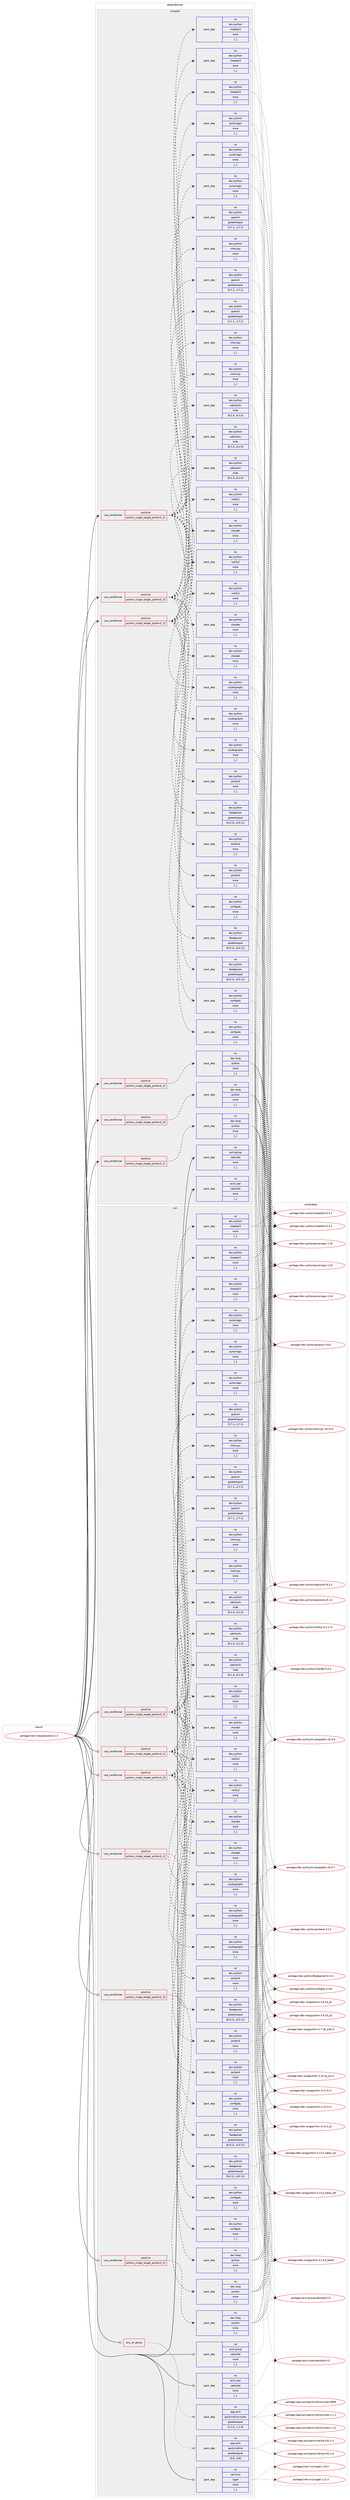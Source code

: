 digraph prolog {

# *************
# Graph options
# *************

newrank=true;
concentrate=true;
compound=true;
graph [rankdir=LR,fontname=Helvetica,fontsize=10,ranksep=1.5];#, ranksep=2.5, nodesep=0.2];
edge  [arrowhead=vee];
node  [fontname=Helvetica,fontsize=10];

# **********
# The ebuild
# **********

subgraph cluster_leftcol {
color=gray;
rank=same;
label=<<i>ebuild</i>>;
id [label="portage://net-nntp/sabnzbd-4.2.3", color=red, width=4, href="../net-nntp/sabnzbd-4.2.3.svg"];
}

# ****************
# The dependencies
# ****************

subgraph cluster_midcol {
color=gray;
label=<<i>dependencies</i>>;
subgraph cluster_compile {
fillcolor="#eeeeee";
style=filled;
label=<<i>compile</i>>;
subgraph cond97659 {
dependency370724 [label=<<TABLE BORDER="0" CELLBORDER="1" CELLSPACING="0" CELLPADDING="4"><TR><TD ROWSPAN="3" CELLPADDING="10">use_conditional</TD></TR><TR><TD>positive</TD></TR><TR><TD>python_single_target_python3_10</TD></TR></TABLE>>, shape=none, color=red];
subgraph pack270384 {
dependency370725 [label=<<TABLE BORDER="0" CELLBORDER="1" CELLSPACING="0" CELLPADDING="4" WIDTH="220"><TR><TD ROWSPAN="6" CELLPADDING="30">pack_dep</TD></TR><TR><TD WIDTH="110">no</TD></TR><TR><TD>dev-lang</TD></TR><TR><TD>python</TD></TR><TR><TD>none</TD></TR><TR><TD>[,,]</TD></TR></TABLE>>, shape=none, color=blue];
}
dependency370724:e -> dependency370725:w [weight=20,style="dashed",arrowhead="vee"];
}
id:e -> dependency370724:w [weight=20,style="solid",arrowhead="vee"];
subgraph cond97660 {
dependency370726 [label=<<TABLE BORDER="0" CELLBORDER="1" CELLSPACING="0" CELLPADDING="4"><TR><TD ROWSPAN="3" CELLPADDING="10">use_conditional</TD></TR><TR><TD>positive</TD></TR><TR><TD>python_single_target_python3_10</TD></TR></TABLE>>, shape=none, color=red];
subgraph pack270385 {
dependency370727 [label=<<TABLE BORDER="0" CELLBORDER="1" CELLSPACING="0" CELLPADDING="4" WIDTH="220"><TR><TD ROWSPAN="6" CELLPADDING="30">pack_dep</TD></TR><TR><TD WIDTH="110">no</TD></TR><TR><TD>dev-python</TD></TR><TR><TD>chardet</TD></TR><TR><TD>none</TD></TR><TR><TD>[,,]</TD></TR></TABLE>>, shape=none, color=blue];
}
dependency370726:e -> dependency370727:w [weight=20,style="dashed",arrowhead="vee"];
subgraph pack270386 {
dependency370728 [label=<<TABLE BORDER="0" CELLBORDER="1" CELLSPACING="0" CELLPADDING="4" WIDTH="220"><TR><TD ROWSPAN="6" CELLPADDING="30">pack_dep</TD></TR><TR><TD WIDTH="110">no</TD></TR><TR><TD>dev-python</TD></TR><TR><TD>cheetah3</TD></TR><TR><TD>none</TD></TR><TR><TD>[,,]</TD></TR></TABLE>>, shape=none, color=blue];
}
dependency370726:e -> dependency370728:w [weight=20,style="dashed",arrowhead="vee"];
subgraph pack270387 {
dependency370729 [label=<<TABLE BORDER="0" CELLBORDER="1" CELLSPACING="0" CELLPADDING="4" WIDTH="220"><TR><TD ROWSPAN="6" CELLPADDING="30">pack_dep</TD></TR><TR><TD WIDTH="110">no</TD></TR><TR><TD>dev-python</TD></TR><TR><TD>cherrypy</TD></TR><TR><TD>none</TD></TR><TR><TD>[,,]</TD></TR></TABLE>>, shape=none, color=blue];
}
dependency370726:e -> dependency370729:w [weight=20,style="dashed",arrowhead="vee"];
subgraph pack270388 {
dependency370730 [label=<<TABLE BORDER="0" CELLBORDER="1" CELLSPACING="0" CELLPADDING="4" WIDTH="220"><TR><TD ROWSPAN="6" CELLPADDING="30">pack_dep</TD></TR><TR><TD WIDTH="110">no</TD></TR><TR><TD>dev-python</TD></TR><TR><TD>configobj</TD></TR><TR><TD>none</TD></TR><TR><TD>[,,]</TD></TR></TABLE>>, shape=none, color=blue];
}
dependency370726:e -> dependency370730:w [weight=20,style="dashed",arrowhead="vee"];
subgraph pack270389 {
dependency370731 [label=<<TABLE BORDER="0" CELLBORDER="1" CELLSPACING="0" CELLPADDING="4" WIDTH="220"><TR><TD ROWSPAN="6" CELLPADDING="30">pack_dep</TD></TR><TR><TD WIDTH="110">no</TD></TR><TR><TD>dev-python</TD></TR><TR><TD>cryptography</TD></TR><TR><TD>none</TD></TR><TR><TD>[,,]</TD></TR></TABLE>>, shape=none, color=blue];
}
dependency370726:e -> dependency370731:w [weight=20,style="dashed",arrowhead="vee"];
subgraph pack270390 {
dependency370732 [label=<<TABLE BORDER="0" CELLBORDER="1" CELLSPACING="0" CELLPADDING="4" WIDTH="220"><TR><TD ROWSPAN="6" CELLPADDING="30">pack_dep</TD></TR><TR><TD WIDTH="110">no</TD></TR><TR><TD>dev-python</TD></TR><TR><TD>feedparser</TD></TR><TR><TD>greaterequal</TD></TR><TR><TD>[6.0.11,,,6.0.11]</TD></TR></TABLE>>, shape=none, color=blue];
}
dependency370726:e -> dependency370732:w [weight=20,style="dashed",arrowhead="vee"];
subgraph pack270391 {
dependency370733 [label=<<TABLE BORDER="0" CELLBORDER="1" CELLSPACING="0" CELLPADDING="4" WIDTH="220"><TR><TD ROWSPAN="6" CELLPADDING="30">pack_dep</TD></TR><TR><TD WIDTH="110">no</TD></TR><TR><TD>dev-python</TD></TR><TR><TD>guessit</TD></TR><TR><TD>greaterequal</TD></TR><TR><TD>[3.7.1,,,3.7.1]</TD></TR></TABLE>>, shape=none, color=blue];
}
dependency370726:e -> dependency370733:w [weight=20,style="dashed",arrowhead="vee"];
subgraph pack270392 {
dependency370734 [label=<<TABLE BORDER="0" CELLBORDER="1" CELLSPACING="0" CELLPADDING="4" WIDTH="220"><TR><TD ROWSPAN="6" CELLPADDING="30">pack_dep</TD></TR><TR><TD WIDTH="110">no</TD></TR><TR><TD>dev-python</TD></TR><TR><TD>notify2</TD></TR><TR><TD>none</TD></TR><TR><TD>[,,]</TD></TR></TABLE>>, shape=none, color=blue];
}
dependency370726:e -> dependency370734:w [weight=20,style="dashed",arrowhead="vee"];
subgraph pack270393 {
dependency370735 [label=<<TABLE BORDER="0" CELLBORDER="1" CELLSPACING="0" CELLPADDING="4" WIDTH="220"><TR><TD ROWSPAN="6" CELLPADDING="30">pack_dep</TD></TR><TR><TD WIDTH="110">no</TD></TR><TR><TD>dev-python</TD></TR><TR><TD>portend</TD></TR><TR><TD>none</TD></TR><TR><TD>[,,]</TD></TR></TABLE>>, shape=none, color=blue];
}
dependency370726:e -> dependency370735:w [weight=20,style="dashed",arrowhead="vee"];
subgraph pack270394 {
dependency370736 [label=<<TABLE BORDER="0" CELLBORDER="1" CELLSPACING="0" CELLPADDING="4" WIDTH="220"><TR><TD ROWSPAN="6" CELLPADDING="30">pack_dep</TD></TR><TR><TD WIDTH="110">no</TD></TR><TR><TD>dev-python</TD></TR><TR><TD>puremagic</TD></TR><TR><TD>none</TD></TR><TR><TD>[,,]</TD></TR></TABLE>>, shape=none, color=blue];
}
dependency370726:e -> dependency370736:w [weight=20,style="dashed",arrowhead="vee"];
subgraph pack270395 {
dependency370737 [label=<<TABLE BORDER="0" CELLBORDER="1" CELLSPACING="0" CELLPADDING="4" WIDTH="220"><TR><TD ROWSPAN="6" CELLPADDING="30">pack_dep</TD></TR><TR><TD WIDTH="110">no</TD></TR><TR><TD>dev-python</TD></TR><TR><TD>sabctools</TD></TR><TR><TD>tilde</TD></TR><TR><TD>[8.1.0,,,8.1.0]</TD></TR></TABLE>>, shape=none, color=blue];
}
dependency370726:e -> dependency370737:w [weight=20,style="dashed",arrowhead="vee"];
}
id:e -> dependency370726:w [weight=20,style="solid",arrowhead="vee"];
subgraph cond97661 {
dependency370738 [label=<<TABLE BORDER="0" CELLBORDER="1" CELLSPACING="0" CELLPADDING="4"><TR><TD ROWSPAN="3" CELLPADDING="10">use_conditional</TD></TR><TR><TD>positive</TD></TR><TR><TD>python_single_target_python3_11</TD></TR></TABLE>>, shape=none, color=red];
subgraph pack270396 {
dependency370739 [label=<<TABLE BORDER="0" CELLBORDER="1" CELLSPACING="0" CELLPADDING="4" WIDTH="220"><TR><TD ROWSPAN="6" CELLPADDING="30">pack_dep</TD></TR><TR><TD WIDTH="110">no</TD></TR><TR><TD>dev-lang</TD></TR><TR><TD>python</TD></TR><TR><TD>none</TD></TR><TR><TD>[,,]</TD></TR></TABLE>>, shape=none, color=blue];
}
dependency370738:e -> dependency370739:w [weight=20,style="dashed",arrowhead="vee"];
}
id:e -> dependency370738:w [weight=20,style="solid",arrowhead="vee"];
subgraph cond97662 {
dependency370740 [label=<<TABLE BORDER="0" CELLBORDER="1" CELLSPACING="0" CELLPADDING="4"><TR><TD ROWSPAN="3" CELLPADDING="10">use_conditional</TD></TR><TR><TD>positive</TD></TR><TR><TD>python_single_target_python3_11</TD></TR></TABLE>>, shape=none, color=red];
subgraph pack270397 {
dependency370741 [label=<<TABLE BORDER="0" CELLBORDER="1" CELLSPACING="0" CELLPADDING="4" WIDTH="220"><TR><TD ROWSPAN="6" CELLPADDING="30">pack_dep</TD></TR><TR><TD WIDTH="110">no</TD></TR><TR><TD>dev-python</TD></TR><TR><TD>chardet</TD></TR><TR><TD>none</TD></TR><TR><TD>[,,]</TD></TR></TABLE>>, shape=none, color=blue];
}
dependency370740:e -> dependency370741:w [weight=20,style="dashed",arrowhead="vee"];
subgraph pack270398 {
dependency370742 [label=<<TABLE BORDER="0" CELLBORDER="1" CELLSPACING="0" CELLPADDING="4" WIDTH="220"><TR><TD ROWSPAN="6" CELLPADDING="30">pack_dep</TD></TR><TR><TD WIDTH="110">no</TD></TR><TR><TD>dev-python</TD></TR><TR><TD>cheetah3</TD></TR><TR><TD>none</TD></TR><TR><TD>[,,]</TD></TR></TABLE>>, shape=none, color=blue];
}
dependency370740:e -> dependency370742:w [weight=20,style="dashed",arrowhead="vee"];
subgraph pack270399 {
dependency370743 [label=<<TABLE BORDER="0" CELLBORDER="1" CELLSPACING="0" CELLPADDING="4" WIDTH="220"><TR><TD ROWSPAN="6" CELLPADDING="30">pack_dep</TD></TR><TR><TD WIDTH="110">no</TD></TR><TR><TD>dev-python</TD></TR><TR><TD>cherrypy</TD></TR><TR><TD>none</TD></TR><TR><TD>[,,]</TD></TR></TABLE>>, shape=none, color=blue];
}
dependency370740:e -> dependency370743:w [weight=20,style="dashed",arrowhead="vee"];
subgraph pack270400 {
dependency370744 [label=<<TABLE BORDER="0" CELLBORDER="1" CELLSPACING="0" CELLPADDING="4" WIDTH="220"><TR><TD ROWSPAN="6" CELLPADDING="30">pack_dep</TD></TR><TR><TD WIDTH="110">no</TD></TR><TR><TD>dev-python</TD></TR><TR><TD>configobj</TD></TR><TR><TD>none</TD></TR><TR><TD>[,,]</TD></TR></TABLE>>, shape=none, color=blue];
}
dependency370740:e -> dependency370744:w [weight=20,style="dashed",arrowhead="vee"];
subgraph pack270401 {
dependency370745 [label=<<TABLE BORDER="0" CELLBORDER="1" CELLSPACING="0" CELLPADDING="4" WIDTH="220"><TR><TD ROWSPAN="6" CELLPADDING="30">pack_dep</TD></TR><TR><TD WIDTH="110">no</TD></TR><TR><TD>dev-python</TD></TR><TR><TD>cryptography</TD></TR><TR><TD>none</TD></TR><TR><TD>[,,]</TD></TR></TABLE>>, shape=none, color=blue];
}
dependency370740:e -> dependency370745:w [weight=20,style="dashed",arrowhead="vee"];
subgraph pack270402 {
dependency370746 [label=<<TABLE BORDER="0" CELLBORDER="1" CELLSPACING="0" CELLPADDING="4" WIDTH="220"><TR><TD ROWSPAN="6" CELLPADDING="30">pack_dep</TD></TR><TR><TD WIDTH="110">no</TD></TR><TR><TD>dev-python</TD></TR><TR><TD>feedparser</TD></TR><TR><TD>greaterequal</TD></TR><TR><TD>[6.0.11,,,6.0.11]</TD></TR></TABLE>>, shape=none, color=blue];
}
dependency370740:e -> dependency370746:w [weight=20,style="dashed",arrowhead="vee"];
subgraph pack270403 {
dependency370747 [label=<<TABLE BORDER="0" CELLBORDER="1" CELLSPACING="0" CELLPADDING="4" WIDTH="220"><TR><TD ROWSPAN="6" CELLPADDING="30">pack_dep</TD></TR><TR><TD WIDTH="110">no</TD></TR><TR><TD>dev-python</TD></TR><TR><TD>guessit</TD></TR><TR><TD>greaterequal</TD></TR><TR><TD>[3.7.1,,,3.7.1]</TD></TR></TABLE>>, shape=none, color=blue];
}
dependency370740:e -> dependency370747:w [weight=20,style="dashed",arrowhead="vee"];
subgraph pack270404 {
dependency370748 [label=<<TABLE BORDER="0" CELLBORDER="1" CELLSPACING="0" CELLPADDING="4" WIDTH="220"><TR><TD ROWSPAN="6" CELLPADDING="30">pack_dep</TD></TR><TR><TD WIDTH="110">no</TD></TR><TR><TD>dev-python</TD></TR><TR><TD>notify2</TD></TR><TR><TD>none</TD></TR><TR><TD>[,,]</TD></TR></TABLE>>, shape=none, color=blue];
}
dependency370740:e -> dependency370748:w [weight=20,style="dashed",arrowhead="vee"];
subgraph pack270405 {
dependency370749 [label=<<TABLE BORDER="0" CELLBORDER="1" CELLSPACING="0" CELLPADDING="4" WIDTH="220"><TR><TD ROWSPAN="6" CELLPADDING="30">pack_dep</TD></TR><TR><TD WIDTH="110">no</TD></TR><TR><TD>dev-python</TD></TR><TR><TD>portend</TD></TR><TR><TD>none</TD></TR><TR><TD>[,,]</TD></TR></TABLE>>, shape=none, color=blue];
}
dependency370740:e -> dependency370749:w [weight=20,style="dashed",arrowhead="vee"];
subgraph pack270406 {
dependency370750 [label=<<TABLE BORDER="0" CELLBORDER="1" CELLSPACING="0" CELLPADDING="4" WIDTH="220"><TR><TD ROWSPAN="6" CELLPADDING="30">pack_dep</TD></TR><TR><TD WIDTH="110">no</TD></TR><TR><TD>dev-python</TD></TR><TR><TD>puremagic</TD></TR><TR><TD>none</TD></TR><TR><TD>[,,]</TD></TR></TABLE>>, shape=none, color=blue];
}
dependency370740:e -> dependency370750:w [weight=20,style="dashed",arrowhead="vee"];
subgraph pack270407 {
dependency370751 [label=<<TABLE BORDER="0" CELLBORDER="1" CELLSPACING="0" CELLPADDING="4" WIDTH="220"><TR><TD ROWSPAN="6" CELLPADDING="30">pack_dep</TD></TR><TR><TD WIDTH="110">no</TD></TR><TR><TD>dev-python</TD></TR><TR><TD>sabctools</TD></TR><TR><TD>tilde</TD></TR><TR><TD>[8.1.0,,,8.1.0]</TD></TR></TABLE>>, shape=none, color=blue];
}
dependency370740:e -> dependency370751:w [weight=20,style="dashed",arrowhead="vee"];
}
id:e -> dependency370740:w [weight=20,style="solid",arrowhead="vee"];
subgraph cond97663 {
dependency370752 [label=<<TABLE BORDER="0" CELLBORDER="1" CELLSPACING="0" CELLPADDING="4"><TR><TD ROWSPAN="3" CELLPADDING="10">use_conditional</TD></TR><TR><TD>positive</TD></TR><TR><TD>python_single_target_python3_12</TD></TR></TABLE>>, shape=none, color=red];
subgraph pack270408 {
dependency370753 [label=<<TABLE BORDER="0" CELLBORDER="1" CELLSPACING="0" CELLPADDING="4" WIDTH="220"><TR><TD ROWSPAN="6" CELLPADDING="30">pack_dep</TD></TR><TR><TD WIDTH="110">no</TD></TR><TR><TD>dev-lang</TD></TR><TR><TD>python</TD></TR><TR><TD>none</TD></TR><TR><TD>[,,]</TD></TR></TABLE>>, shape=none, color=blue];
}
dependency370752:e -> dependency370753:w [weight=20,style="dashed",arrowhead="vee"];
}
id:e -> dependency370752:w [weight=20,style="solid",arrowhead="vee"];
subgraph cond97664 {
dependency370754 [label=<<TABLE BORDER="0" CELLBORDER="1" CELLSPACING="0" CELLPADDING="4"><TR><TD ROWSPAN="3" CELLPADDING="10">use_conditional</TD></TR><TR><TD>positive</TD></TR><TR><TD>python_single_target_python3_12</TD></TR></TABLE>>, shape=none, color=red];
subgraph pack270409 {
dependency370755 [label=<<TABLE BORDER="0" CELLBORDER="1" CELLSPACING="0" CELLPADDING="4" WIDTH="220"><TR><TD ROWSPAN="6" CELLPADDING="30">pack_dep</TD></TR><TR><TD WIDTH="110">no</TD></TR><TR><TD>dev-python</TD></TR><TR><TD>chardet</TD></TR><TR><TD>none</TD></TR><TR><TD>[,,]</TD></TR></TABLE>>, shape=none, color=blue];
}
dependency370754:e -> dependency370755:w [weight=20,style="dashed",arrowhead="vee"];
subgraph pack270410 {
dependency370756 [label=<<TABLE BORDER="0" CELLBORDER="1" CELLSPACING="0" CELLPADDING="4" WIDTH="220"><TR><TD ROWSPAN="6" CELLPADDING="30">pack_dep</TD></TR><TR><TD WIDTH="110">no</TD></TR><TR><TD>dev-python</TD></TR><TR><TD>cheetah3</TD></TR><TR><TD>none</TD></TR><TR><TD>[,,]</TD></TR></TABLE>>, shape=none, color=blue];
}
dependency370754:e -> dependency370756:w [weight=20,style="dashed",arrowhead="vee"];
subgraph pack270411 {
dependency370757 [label=<<TABLE BORDER="0" CELLBORDER="1" CELLSPACING="0" CELLPADDING="4" WIDTH="220"><TR><TD ROWSPAN="6" CELLPADDING="30">pack_dep</TD></TR><TR><TD WIDTH="110">no</TD></TR><TR><TD>dev-python</TD></TR><TR><TD>cherrypy</TD></TR><TR><TD>none</TD></TR><TR><TD>[,,]</TD></TR></TABLE>>, shape=none, color=blue];
}
dependency370754:e -> dependency370757:w [weight=20,style="dashed",arrowhead="vee"];
subgraph pack270412 {
dependency370758 [label=<<TABLE BORDER="0" CELLBORDER="1" CELLSPACING="0" CELLPADDING="4" WIDTH="220"><TR><TD ROWSPAN="6" CELLPADDING="30">pack_dep</TD></TR><TR><TD WIDTH="110">no</TD></TR><TR><TD>dev-python</TD></TR><TR><TD>configobj</TD></TR><TR><TD>none</TD></TR><TR><TD>[,,]</TD></TR></TABLE>>, shape=none, color=blue];
}
dependency370754:e -> dependency370758:w [weight=20,style="dashed",arrowhead="vee"];
subgraph pack270413 {
dependency370759 [label=<<TABLE BORDER="0" CELLBORDER="1" CELLSPACING="0" CELLPADDING="4" WIDTH="220"><TR><TD ROWSPAN="6" CELLPADDING="30">pack_dep</TD></TR><TR><TD WIDTH="110">no</TD></TR><TR><TD>dev-python</TD></TR><TR><TD>cryptography</TD></TR><TR><TD>none</TD></TR><TR><TD>[,,]</TD></TR></TABLE>>, shape=none, color=blue];
}
dependency370754:e -> dependency370759:w [weight=20,style="dashed",arrowhead="vee"];
subgraph pack270414 {
dependency370760 [label=<<TABLE BORDER="0" CELLBORDER="1" CELLSPACING="0" CELLPADDING="4" WIDTH="220"><TR><TD ROWSPAN="6" CELLPADDING="30">pack_dep</TD></TR><TR><TD WIDTH="110">no</TD></TR><TR><TD>dev-python</TD></TR><TR><TD>feedparser</TD></TR><TR><TD>greaterequal</TD></TR><TR><TD>[6.0.11,,,6.0.11]</TD></TR></TABLE>>, shape=none, color=blue];
}
dependency370754:e -> dependency370760:w [weight=20,style="dashed",arrowhead="vee"];
subgraph pack270415 {
dependency370761 [label=<<TABLE BORDER="0" CELLBORDER="1" CELLSPACING="0" CELLPADDING="4" WIDTH="220"><TR><TD ROWSPAN="6" CELLPADDING="30">pack_dep</TD></TR><TR><TD WIDTH="110">no</TD></TR><TR><TD>dev-python</TD></TR><TR><TD>guessit</TD></TR><TR><TD>greaterequal</TD></TR><TR><TD>[3.7.1,,,3.7.1]</TD></TR></TABLE>>, shape=none, color=blue];
}
dependency370754:e -> dependency370761:w [weight=20,style="dashed",arrowhead="vee"];
subgraph pack270416 {
dependency370762 [label=<<TABLE BORDER="0" CELLBORDER="1" CELLSPACING="0" CELLPADDING="4" WIDTH="220"><TR><TD ROWSPAN="6" CELLPADDING="30">pack_dep</TD></TR><TR><TD WIDTH="110">no</TD></TR><TR><TD>dev-python</TD></TR><TR><TD>notify2</TD></TR><TR><TD>none</TD></TR><TR><TD>[,,]</TD></TR></TABLE>>, shape=none, color=blue];
}
dependency370754:e -> dependency370762:w [weight=20,style="dashed",arrowhead="vee"];
subgraph pack270417 {
dependency370763 [label=<<TABLE BORDER="0" CELLBORDER="1" CELLSPACING="0" CELLPADDING="4" WIDTH="220"><TR><TD ROWSPAN="6" CELLPADDING="30">pack_dep</TD></TR><TR><TD WIDTH="110">no</TD></TR><TR><TD>dev-python</TD></TR><TR><TD>portend</TD></TR><TR><TD>none</TD></TR><TR><TD>[,,]</TD></TR></TABLE>>, shape=none, color=blue];
}
dependency370754:e -> dependency370763:w [weight=20,style="dashed",arrowhead="vee"];
subgraph pack270418 {
dependency370764 [label=<<TABLE BORDER="0" CELLBORDER="1" CELLSPACING="0" CELLPADDING="4" WIDTH="220"><TR><TD ROWSPAN="6" CELLPADDING="30">pack_dep</TD></TR><TR><TD WIDTH="110">no</TD></TR><TR><TD>dev-python</TD></TR><TR><TD>puremagic</TD></TR><TR><TD>none</TD></TR><TR><TD>[,,]</TD></TR></TABLE>>, shape=none, color=blue];
}
dependency370754:e -> dependency370764:w [weight=20,style="dashed",arrowhead="vee"];
subgraph pack270419 {
dependency370765 [label=<<TABLE BORDER="0" CELLBORDER="1" CELLSPACING="0" CELLPADDING="4" WIDTH="220"><TR><TD ROWSPAN="6" CELLPADDING="30">pack_dep</TD></TR><TR><TD WIDTH="110">no</TD></TR><TR><TD>dev-python</TD></TR><TR><TD>sabctools</TD></TR><TR><TD>tilde</TD></TR><TR><TD>[8.1.0,,,8.1.0]</TD></TR></TABLE>>, shape=none, color=blue];
}
dependency370754:e -> dependency370765:w [weight=20,style="dashed",arrowhead="vee"];
}
id:e -> dependency370754:w [weight=20,style="solid",arrowhead="vee"];
subgraph pack270420 {
dependency370766 [label=<<TABLE BORDER="0" CELLBORDER="1" CELLSPACING="0" CELLPADDING="4" WIDTH="220"><TR><TD ROWSPAN="6" CELLPADDING="30">pack_dep</TD></TR><TR><TD WIDTH="110">no</TD></TR><TR><TD>acct-group</TD></TR><TR><TD>sabnzbd</TD></TR><TR><TD>none</TD></TR><TR><TD>[,,]</TD></TR></TABLE>>, shape=none, color=blue];
}
id:e -> dependency370766:w [weight=20,style="solid",arrowhead="vee"];
subgraph pack270421 {
dependency370767 [label=<<TABLE BORDER="0" CELLBORDER="1" CELLSPACING="0" CELLPADDING="4" WIDTH="220"><TR><TD ROWSPAN="6" CELLPADDING="30">pack_dep</TD></TR><TR><TD WIDTH="110">no</TD></TR><TR><TD>acct-user</TD></TR><TR><TD>sabnzbd</TD></TR><TR><TD>none</TD></TR><TR><TD>[,,]</TD></TR></TABLE>>, shape=none, color=blue];
}
id:e -> dependency370767:w [weight=20,style="solid",arrowhead="vee"];
}
subgraph cluster_compileandrun {
fillcolor="#eeeeee";
style=filled;
label=<<i>compile and run</i>>;
}
subgraph cluster_run {
fillcolor="#eeeeee";
style=filled;
label=<<i>run</i>>;
subgraph any2500 {
dependency370768 [label=<<TABLE BORDER="0" CELLBORDER="1" CELLSPACING="0" CELLPADDING="4"><TR><TD CELLPADDING="10">any_of_group</TD></TR></TABLE>>, shape=none, color=red];subgraph pack270422 {
dependency370769 [label=<<TABLE BORDER="0" CELLBORDER="1" CELLSPACING="0" CELLPADDING="4" WIDTH="220"><TR><TD ROWSPAN="6" CELLPADDING="30">pack_dep</TD></TR><TR><TD WIDTH="110">no</TD></TR><TR><TD>app-arch</TD></TR><TR><TD>par2cmdline</TD></TR><TR><TD>greaterequal</TD></TR><TR><TD>[0.8,,,0.8]</TD></TR></TABLE>>, shape=none, color=blue];
}
dependency370768:e -> dependency370769:w [weight=20,style="dotted",arrowhead="oinv"];
subgraph pack270423 {
dependency370770 [label=<<TABLE BORDER="0" CELLBORDER="1" CELLSPACING="0" CELLPADDING="4" WIDTH="220"><TR><TD ROWSPAN="6" CELLPADDING="30">pack_dep</TD></TR><TR><TD WIDTH="110">no</TD></TR><TR><TD>app-arch</TD></TR><TR><TD>par2cmdline-turbo</TD></TR><TR><TD>greaterequal</TD></TR><TR><TD>[1.1.0,,,1.1.0]</TD></TR></TABLE>>, shape=none, color=blue];
}
dependency370768:e -> dependency370770:w [weight=20,style="dotted",arrowhead="oinv"];
}
id:e -> dependency370768:w [weight=20,style="solid",arrowhead="odot"];
subgraph cond97665 {
dependency370771 [label=<<TABLE BORDER="0" CELLBORDER="1" CELLSPACING="0" CELLPADDING="4"><TR><TD ROWSPAN="3" CELLPADDING="10">use_conditional</TD></TR><TR><TD>positive</TD></TR><TR><TD>python_single_target_python3_10</TD></TR></TABLE>>, shape=none, color=red];
subgraph pack270424 {
dependency370772 [label=<<TABLE BORDER="0" CELLBORDER="1" CELLSPACING="0" CELLPADDING="4" WIDTH="220"><TR><TD ROWSPAN="6" CELLPADDING="30">pack_dep</TD></TR><TR><TD WIDTH="110">no</TD></TR><TR><TD>dev-lang</TD></TR><TR><TD>python</TD></TR><TR><TD>none</TD></TR><TR><TD>[,,]</TD></TR></TABLE>>, shape=none, color=blue];
}
dependency370771:e -> dependency370772:w [weight=20,style="dashed",arrowhead="vee"];
}
id:e -> dependency370771:w [weight=20,style="solid",arrowhead="odot"];
subgraph cond97666 {
dependency370773 [label=<<TABLE BORDER="0" CELLBORDER="1" CELLSPACING="0" CELLPADDING="4"><TR><TD ROWSPAN="3" CELLPADDING="10">use_conditional</TD></TR><TR><TD>positive</TD></TR><TR><TD>python_single_target_python3_10</TD></TR></TABLE>>, shape=none, color=red];
subgraph pack270425 {
dependency370774 [label=<<TABLE BORDER="0" CELLBORDER="1" CELLSPACING="0" CELLPADDING="4" WIDTH="220"><TR><TD ROWSPAN="6" CELLPADDING="30">pack_dep</TD></TR><TR><TD WIDTH="110">no</TD></TR><TR><TD>dev-python</TD></TR><TR><TD>chardet</TD></TR><TR><TD>none</TD></TR><TR><TD>[,,]</TD></TR></TABLE>>, shape=none, color=blue];
}
dependency370773:e -> dependency370774:w [weight=20,style="dashed",arrowhead="vee"];
subgraph pack270426 {
dependency370775 [label=<<TABLE BORDER="0" CELLBORDER="1" CELLSPACING="0" CELLPADDING="4" WIDTH="220"><TR><TD ROWSPAN="6" CELLPADDING="30">pack_dep</TD></TR><TR><TD WIDTH="110">no</TD></TR><TR><TD>dev-python</TD></TR><TR><TD>cheetah3</TD></TR><TR><TD>none</TD></TR><TR><TD>[,,]</TD></TR></TABLE>>, shape=none, color=blue];
}
dependency370773:e -> dependency370775:w [weight=20,style="dashed",arrowhead="vee"];
subgraph pack270427 {
dependency370776 [label=<<TABLE BORDER="0" CELLBORDER="1" CELLSPACING="0" CELLPADDING="4" WIDTH="220"><TR><TD ROWSPAN="6" CELLPADDING="30">pack_dep</TD></TR><TR><TD WIDTH="110">no</TD></TR><TR><TD>dev-python</TD></TR><TR><TD>cherrypy</TD></TR><TR><TD>none</TD></TR><TR><TD>[,,]</TD></TR></TABLE>>, shape=none, color=blue];
}
dependency370773:e -> dependency370776:w [weight=20,style="dashed",arrowhead="vee"];
subgraph pack270428 {
dependency370777 [label=<<TABLE BORDER="0" CELLBORDER="1" CELLSPACING="0" CELLPADDING="4" WIDTH="220"><TR><TD ROWSPAN="6" CELLPADDING="30">pack_dep</TD></TR><TR><TD WIDTH="110">no</TD></TR><TR><TD>dev-python</TD></TR><TR><TD>configobj</TD></TR><TR><TD>none</TD></TR><TR><TD>[,,]</TD></TR></TABLE>>, shape=none, color=blue];
}
dependency370773:e -> dependency370777:w [weight=20,style="dashed",arrowhead="vee"];
subgraph pack270429 {
dependency370778 [label=<<TABLE BORDER="0" CELLBORDER="1" CELLSPACING="0" CELLPADDING="4" WIDTH="220"><TR><TD ROWSPAN="6" CELLPADDING="30">pack_dep</TD></TR><TR><TD WIDTH="110">no</TD></TR><TR><TD>dev-python</TD></TR><TR><TD>cryptography</TD></TR><TR><TD>none</TD></TR><TR><TD>[,,]</TD></TR></TABLE>>, shape=none, color=blue];
}
dependency370773:e -> dependency370778:w [weight=20,style="dashed",arrowhead="vee"];
subgraph pack270430 {
dependency370779 [label=<<TABLE BORDER="0" CELLBORDER="1" CELLSPACING="0" CELLPADDING="4" WIDTH="220"><TR><TD ROWSPAN="6" CELLPADDING="30">pack_dep</TD></TR><TR><TD WIDTH="110">no</TD></TR><TR><TD>dev-python</TD></TR><TR><TD>feedparser</TD></TR><TR><TD>greaterequal</TD></TR><TR><TD>[6.0.11,,,6.0.11]</TD></TR></TABLE>>, shape=none, color=blue];
}
dependency370773:e -> dependency370779:w [weight=20,style="dashed",arrowhead="vee"];
subgraph pack270431 {
dependency370780 [label=<<TABLE BORDER="0" CELLBORDER="1" CELLSPACING="0" CELLPADDING="4" WIDTH="220"><TR><TD ROWSPAN="6" CELLPADDING="30">pack_dep</TD></TR><TR><TD WIDTH="110">no</TD></TR><TR><TD>dev-python</TD></TR><TR><TD>guessit</TD></TR><TR><TD>greaterequal</TD></TR><TR><TD>[3.7.1,,,3.7.1]</TD></TR></TABLE>>, shape=none, color=blue];
}
dependency370773:e -> dependency370780:w [weight=20,style="dashed",arrowhead="vee"];
subgraph pack270432 {
dependency370781 [label=<<TABLE BORDER="0" CELLBORDER="1" CELLSPACING="0" CELLPADDING="4" WIDTH="220"><TR><TD ROWSPAN="6" CELLPADDING="30">pack_dep</TD></TR><TR><TD WIDTH="110">no</TD></TR><TR><TD>dev-python</TD></TR><TR><TD>notify2</TD></TR><TR><TD>none</TD></TR><TR><TD>[,,]</TD></TR></TABLE>>, shape=none, color=blue];
}
dependency370773:e -> dependency370781:w [weight=20,style="dashed",arrowhead="vee"];
subgraph pack270433 {
dependency370782 [label=<<TABLE BORDER="0" CELLBORDER="1" CELLSPACING="0" CELLPADDING="4" WIDTH="220"><TR><TD ROWSPAN="6" CELLPADDING="30">pack_dep</TD></TR><TR><TD WIDTH="110">no</TD></TR><TR><TD>dev-python</TD></TR><TR><TD>portend</TD></TR><TR><TD>none</TD></TR><TR><TD>[,,]</TD></TR></TABLE>>, shape=none, color=blue];
}
dependency370773:e -> dependency370782:w [weight=20,style="dashed",arrowhead="vee"];
subgraph pack270434 {
dependency370783 [label=<<TABLE BORDER="0" CELLBORDER="1" CELLSPACING="0" CELLPADDING="4" WIDTH="220"><TR><TD ROWSPAN="6" CELLPADDING="30">pack_dep</TD></TR><TR><TD WIDTH="110">no</TD></TR><TR><TD>dev-python</TD></TR><TR><TD>puremagic</TD></TR><TR><TD>none</TD></TR><TR><TD>[,,]</TD></TR></TABLE>>, shape=none, color=blue];
}
dependency370773:e -> dependency370783:w [weight=20,style="dashed",arrowhead="vee"];
subgraph pack270435 {
dependency370784 [label=<<TABLE BORDER="0" CELLBORDER="1" CELLSPACING="0" CELLPADDING="4" WIDTH="220"><TR><TD ROWSPAN="6" CELLPADDING="30">pack_dep</TD></TR><TR><TD WIDTH="110">no</TD></TR><TR><TD>dev-python</TD></TR><TR><TD>sabctools</TD></TR><TR><TD>tilde</TD></TR><TR><TD>[8.1.0,,,8.1.0]</TD></TR></TABLE>>, shape=none, color=blue];
}
dependency370773:e -> dependency370784:w [weight=20,style="dashed",arrowhead="vee"];
}
id:e -> dependency370773:w [weight=20,style="solid",arrowhead="odot"];
subgraph cond97667 {
dependency370785 [label=<<TABLE BORDER="0" CELLBORDER="1" CELLSPACING="0" CELLPADDING="4"><TR><TD ROWSPAN="3" CELLPADDING="10">use_conditional</TD></TR><TR><TD>positive</TD></TR><TR><TD>python_single_target_python3_11</TD></TR></TABLE>>, shape=none, color=red];
subgraph pack270436 {
dependency370786 [label=<<TABLE BORDER="0" CELLBORDER="1" CELLSPACING="0" CELLPADDING="4" WIDTH="220"><TR><TD ROWSPAN="6" CELLPADDING="30">pack_dep</TD></TR><TR><TD WIDTH="110">no</TD></TR><TR><TD>dev-lang</TD></TR><TR><TD>python</TD></TR><TR><TD>none</TD></TR><TR><TD>[,,]</TD></TR></TABLE>>, shape=none, color=blue];
}
dependency370785:e -> dependency370786:w [weight=20,style="dashed",arrowhead="vee"];
}
id:e -> dependency370785:w [weight=20,style="solid",arrowhead="odot"];
subgraph cond97668 {
dependency370787 [label=<<TABLE BORDER="0" CELLBORDER="1" CELLSPACING="0" CELLPADDING="4"><TR><TD ROWSPAN="3" CELLPADDING="10">use_conditional</TD></TR><TR><TD>positive</TD></TR><TR><TD>python_single_target_python3_11</TD></TR></TABLE>>, shape=none, color=red];
subgraph pack270437 {
dependency370788 [label=<<TABLE BORDER="0" CELLBORDER="1" CELLSPACING="0" CELLPADDING="4" WIDTH="220"><TR><TD ROWSPAN="6" CELLPADDING="30">pack_dep</TD></TR><TR><TD WIDTH="110">no</TD></TR><TR><TD>dev-python</TD></TR><TR><TD>chardet</TD></TR><TR><TD>none</TD></TR><TR><TD>[,,]</TD></TR></TABLE>>, shape=none, color=blue];
}
dependency370787:e -> dependency370788:w [weight=20,style="dashed",arrowhead="vee"];
subgraph pack270438 {
dependency370789 [label=<<TABLE BORDER="0" CELLBORDER="1" CELLSPACING="0" CELLPADDING="4" WIDTH="220"><TR><TD ROWSPAN="6" CELLPADDING="30">pack_dep</TD></TR><TR><TD WIDTH="110">no</TD></TR><TR><TD>dev-python</TD></TR><TR><TD>cheetah3</TD></TR><TR><TD>none</TD></TR><TR><TD>[,,]</TD></TR></TABLE>>, shape=none, color=blue];
}
dependency370787:e -> dependency370789:w [weight=20,style="dashed",arrowhead="vee"];
subgraph pack270439 {
dependency370790 [label=<<TABLE BORDER="0" CELLBORDER="1" CELLSPACING="0" CELLPADDING="4" WIDTH="220"><TR><TD ROWSPAN="6" CELLPADDING="30">pack_dep</TD></TR><TR><TD WIDTH="110">no</TD></TR><TR><TD>dev-python</TD></TR><TR><TD>cherrypy</TD></TR><TR><TD>none</TD></TR><TR><TD>[,,]</TD></TR></TABLE>>, shape=none, color=blue];
}
dependency370787:e -> dependency370790:w [weight=20,style="dashed",arrowhead="vee"];
subgraph pack270440 {
dependency370791 [label=<<TABLE BORDER="0" CELLBORDER="1" CELLSPACING="0" CELLPADDING="4" WIDTH="220"><TR><TD ROWSPAN="6" CELLPADDING="30">pack_dep</TD></TR><TR><TD WIDTH="110">no</TD></TR><TR><TD>dev-python</TD></TR><TR><TD>configobj</TD></TR><TR><TD>none</TD></TR><TR><TD>[,,]</TD></TR></TABLE>>, shape=none, color=blue];
}
dependency370787:e -> dependency370791:w [weight=20,style="dashed",arrowhead="vee"];
subgraph pack270441 {
dependency370792 [label=<<TABLE BORDER="0" CELLBORDER="1" CELLSPACING="0" CELLPADDING="4" WIDTH="220"><TR><TD ROWSPAN="6" CELLPADDING="30">pack_dep</TD></TR><TR><TD WIDTH="110">no</TD></TR><TR><TD>dev-python</TD></TR><TR><TD>cryptography</TD></TR><TR><TD>none</TD></TR><TR><TD>[,,]</TD></TR></TABLE>>, shape=none, color=blue];
}
dependency370787:e -> dependency370792:w [weight=20,style="dashed",arrowhead="vee"];
subgraph pack270442 {
dependency370793 [label=<<TABLE BORDER="0" CELLBORDER="1" CELLSPACING="0" CELLPADDING="4" WIDTH="220"><TR><TD ROWSPAN="6" CELLPADDING="30">pack_dep</TD></TR><TR><TD WIDTH="110">no</TD></TR><TR><TD>dev-python</TD></TR><TR><TD>feedparser</TD></TR><TR><TD>greaterequal</TD></TR><TR><TD>[6.0.11,,,6.0.11]</TD></TR></TABLE>>, shape=none, color=blue];
}
dependency370787:e -> dependency370793:w [weight=20,style="dashed",arrowhead="vee"];
subgraph pack270443 {
dependency370794 [label=<<TABLE BORDER="0" CELLBORDER="1" CELLSPACING="0" CELLPADDING="4" WIDTH="220"><TR><TD ROWSPAN="6" CELLPADDING="30">pack_dep</TD></TR><TR><TD WIDTH="110">no</TD></TR><TR><TD>dev-python</TD></TR><TR><TD>guessit</TD></TR><TR><TD>greaterequal</TD></TR><TR><TD>[3.7.1,,,3.7.1]</TD></TR></TABLE>>, shape=none, color=blue];
}
dependency370787:e -> dependency370794:w [weight=20,style="dashed",arrowhead="vee"];
subgraph pack270444 {
dependency370795 [label=<<TABLE BORDER="0" CELLBORDER="1" CELLSPACING="0" CELLPADDING="4" WIDTH="220"><TR><TD ROWSPAN="6" CELLPADDING="30">pack_dep</TD></TR><TR><TD WIDTH="110">no</TD></TR><TR><TD>dev-python</TD></TR><TR><TD>notify2</TD></TR><TR><TD>none</TD></TR><TR><TD>[,,]</TD></TR></TABLE>>, shape=none, color=blue];
}
dependency370787:e -> dependency370795:w [weight=20,style="dashed",arrowhead="vee"];
subgraph pack270445 {
dependency370796 [label=<<TABLE BORDER="0" CELLBORDER="1" CELLSPACING="0" CELLPADDING="4" WIDTH="220"><TR><TD ROWSPAN="6" CELLPADDING="30">pack_dep</TD></TR><TR><TD WIDTH="110">no</TD></TR><TR><TD>dev-python</TD></TR><TR><TD>portend</TD></TR><TR><TD>none</TD></TR><TR><TD>[,,]</TD></TR></TABLE>>, shape=none, color=blue];
}
dependency370787:e -> dependency370796:w [weight=20,style="dashed",arrowhead="vee"];
subgraph pack270446 {
dependency370797 [label=<<TABLE BORDER="0" CELLBORDER="1" CELLSPACING="0" CELLPADDING="4" WIDTH="220"><TR><TD ROWSPAN="6" CELLPADDING="30">pack_dep</TD></TR><TR><TD WIDTH="110">no</TD></TR><TR><TD>dev-python</TD></TR><TR><TD>puremagic</TD></TR><TR><TD>none</TD></TR><TR><TD>[,,]</TD></TR></TABLE>>, shape=none, color=blue];
}
dependency370787:e -> dependency370797:w [weight=20,style="dashed",arrowhead="vee"];
subgraph pack270447 {
dependency370798 [label=<<TABLE BORDER="0" CELLBORDER="1" CELLSPACING="0" CELLPADDING="4" WIDTH="220"><TR><TD ROWSPAN="6" CELLPADDING="30">pack_dep</TD></TR><TR><TD WIDTH="110">no</TD></TR><TR><TD>dev-python</TD></TR><TR><TD>sabctools</TD></TR><TR><TD>tilde</TD></TR><TR><TD>[8.1.0,,,8.1.0]</TD></TR></TABLE>>, shape=none, color=blue];
}
dependency370787:e -> dependency370798:w [weight=20,style="dashed",arrowhead="vee"];
}
id:e -> dependency370787:w [weight=20,style="solid",arrowhead="odot"];
subgraph cond97669 {
dependency370799 [label=<<TABLE BORDER="0" CELLBORDER="1" CELLSPACING="0" CELLPADDING="4"><TR><TD ROWSPAN="3" CELLPADDING="10">use_conditional</TD></TR><TR><TD>positive</TD></TR><TR><TD>python_single_target_python3_12</TD></TR></TABLE>>, shape=none, color=red];
subgraph pack270448 {
dependency370800 [label=<<TABLE BORDER="0" CELLBORDER="1" CELLSPACING="0" CELLPADDING="4" WIDTH="220"><TR><TD ROWSPAN="6" CELLPADDING="30">pack_dep</TD></TR><TR><TD WIDTH="110">no</TD></TR><TR><TD>dev-lang</TD></TR><TR><TD>python</TD></TR><TR><TD>none</TD></TR><TR><TD>[,,]</TD></TR></TABLE>>, shape=none, color=blue];
}
dependency370799:e -> dependency370800:w [weight=20,style="dashed",arrowhead="vee"];
}
id:e -> dependency370799:w [weight=20,style="solid",arrowhead="odot"];
subgraph cond97670 {
dependency370801 [label=<<TABLE BORDER="0" CELLBORDER="1" CELLSPACING="0" CELLPADDING="4"><TR><TD ROWSPAN="3" CELLPADDING="10">use_conditional</TD></TR><TR><TD>positive</TD></TR><TR><TD>python_single_target_python3_12</TD></TR></TABLE>>, shape=none, color=red];
subgraph pack270449 {
dependency370802 [label=<<TABLE BORDER="0" CELLBORDER="1" CELLSPACING="0" CELLPADDING="4" WIDTH="220"><TR><TD ROWSPAN="6" CELLPADDING="30">pack_dep</TD></TR><TR><TD WIDTH="110">no</TD></TR><TR><TD>dev-python</TD></TR><TR><TD>chardet</TD></TR><TR><TD>none</TD></TR><TR><TD>[,,]</TD></TR></TABLE>>, shape=none, color=blue];
}
dependency370801:e -> dependency370802:w [weight=20,style="dashed",arrowhead="vee"];
subgraph pack270450 {
dependency370803 [label=<<TABLE BORDER="0" CELLBORDER="1" CELLSPACING="0" CELLPADDING="4" WIDTH="220"><TR><TD ROWSPAN="6" CELLPADDING="30">pack_dep</TD></TR><TR><TD WIDTH="110">no</TD></TR><TR><TD>dev-python</TD></TR><TR><TD>cheetah3</TD></TR><TR><TD>none</TD></TR><TR><TD>[,,]</TD></TR></TABLE>>, shape=none, color=blue];
}
dependency370801:e -> dependency370803:w [weight=20,style="dashed",arrowhead="vee"];
subgraph pack270451 {
dependency370804 [label=<<TABLE BORDER="0" CELLBORDER="1" CELLSPACING="0" CELLPADDING="4" WIDTH="220"><TR><TD ROWSPAN="6" CELLPADDING="30">pack_dep</TD></TR><TR><TD WIDTH="110">no</TD></TR><TR><TD>dev-python</TD></TR><TR><TD>cherrypy</TD></TR><TR><TD>none</TD></TR><TR><TD>[,,]</TD></TR></TABLE>>, shape=none, color=blue];
}
dependency370801:e -> dependency370804:w [weight=20,style="dashed",arrowhead="vee"];
subgraph pack270452 {
dependency370805 [label=<<TABLE BORDER="0" CELLBORDER="1" CELLSPACING="0" CELLPADDING="4" WIDTH="220"><TR><TD ROWSPAN="6" CELLPADDING="30">pack_dep</TD></TR><TR><TD WIDTH="110">no</TD></TR><TR><TD>dev-python</TD></TR><TR><TD>configobj</TD></TR><TR><TD>none</TD></TR><TR><TD>[,,]</TD></TR></TABLE>>, shape=none, color=blue];
}
dependency370801:e -> dependency370805:w [weight=20,style="dashed",arrowhead="vee"];
subgraph pack270453 {
dependency370806 [label=<<TABLE BORDER="0" CELLBORDER="1" CELLSPACING="0" CELLPADDING="4" WIDTH="220"><TR><TD ROWSPAN="6" CELLPADDING="30">pack_dep</TD></TR><TR><TD WIDTH="110">no</TD></TR><TR><TD>dev-python</TD></TR><TR><TD>cryptography</TD></TR><TR><TD>none</TD></TR><TR><TD>[,,]</TD></TR></TABLE>>, shape=none, color=blue];
}
dependency370801:e -> dependency370806:w [weight=20,style="dashed",arrowhead="vee"];
subgraph pack270454 {
dependency370807 [label=<<TABLE BORDER="0" CELLBORDER="1" CELLSPACING="0" CELLPADDING="4" WIDTH="220"><TR><TD ROWSPAN="6" CELLPADDING="30">pack_dep</TD></TR><TR><TD WIDTH="110">no</TD></TR><TR><TD>dev-python</TD></TR><TR><TD>feedparser</TD></TR><TR><TD>greaterequal</TD></TR><TR><TD>[6.0.11,,,6.0.11]</TD></TR></TABLE>>, shape=none, color=blue];
}
dependency370801:e -> dependency370807:w [weight=20,style="dashed",arrowhead="vee"];
subgraph pack270455 {
dependency370808 [label=<<TABLE BORDER="0" CELLBORDER="1" CELLSPACING="0" CELLPADDING="4" WIDTH="220"><TR><TD ROWSPAN="6" CELLPADDING="30">pack_dep</TD></TR><TR><TD WIDTH="110">no</TD></TR><TR><TD>dev-python</TD></TR><TR><TD>guessit</TD></TR><TR><TD>greaterequal</TD></TR><TR><TD>[3.7.1,,,3.7.1]</TD></TR></TABLE>>, shape=none, color=blue];
}
dependency370801:e -> dependency370808:w [weight=20,style="dashed",arrowhead="vee"];
subgraph pack270456 {
dependency370809 [label=<<TABLE BORDER="0" CELLBORDER="1" CELLSPACING="0" CELLPADDING="4" WIDTH="220"><TR><TD ROWSPAN="6" CELLPADDING="30">pack_dep</TD></TR><TR><TD WIDTH="110">no</TD></TR><TR><TD>dev-python</TD></TR><TR><TD>notify2</TD></TR><TR><TD>none</TD></TR><TR><TD>[,,]</TD></TR></TABLE>>, shape=none, color=blue];
}
dependency370801:e -> dependency370809:w [weight=20,style="dashed",arrowhead="vee"];
subgraph pack270457 {
dependency370810 [label=<<TABLE BORDER="0" CELLBORDER="1" CELLSPACING="0" CELLPADDING="4" WIDTH="220"><TR><TD ROWSPAN="6" CELLPADDING="30">pack_dep</TD></TR><TR><TD WIDTH="110">no</TD></TR><TR><TD>dev-python</TD></TR><TR><TD>portend</TD></TR><TR><TD>none</TD></TR><TR><TD>[,,]</TD></TR></TABLE>>, shape=none, color=blue];
}
dependency370801:e -> dependency370810:w [weight=20,style="dashed",arrowhead="vee"];
subgraph pack270458 {
dependency370811 [label=<<TABLE BORDER="0" CELLBORDER="1" CELLSPACING="0" CELLPADDING="4" WIDTH="220"><TR><TD ROWSPAN="6" CELLPADDING="30">pack_dep</TD></TR><TR><TD WIDTH="110">no</TD></TR><TR><TD>dev-python</TD></TR><TR><TD>puremagic</TD></TR><TR><TD>none</TD></TR><TR><TD>[,,]</TD></TR></TABLE>>, shape=none, color=blue];
}
dependency370801:e -> dependency370811:w [weight=20,style="dashed",arrowhead="vee"];
subgraph pack270459 {
dependency370812 [label=<<TABLE BORDER="0" CELLBORDER="1" CELLSPACING="0" CELLPADDING="4" WIDTH="220"><TR><TD ROWSPAN="6" CELLPADDING="30">pack_dep</TD></TR><TR><TD WIDTH="110">no</TD></TR><TR><TD>dev-python</TD></TR><TR><TD>sabctools</TD></TR><TR><TD>tilde</TD></TR><TR><TD>[8.1.0,,,8.1.0]</TD></TR></TABLE>>, shape=none, color=blue];
}
dependency370801:e -> dependency370812:w [weight=20,style="dashed",arrowhead="vee"];
}
id:e -> dependency370801:w [weight=20,style="solid",arrowhead="odot"];
subgraph pack270460 {
dependency370813 [label=<<TABLE BORDER="0" CELLBORDER="1" CELLSPACING="0" CELLPADDING="4" WIDTH="220"><TR><TD ROWSPAN="6" CELLPADDING="30">pack_dep</TD></TR><TR><TD WIDTH="110">no</TD></TR><TR><TD>acct-group</TD></TR><TR><TD>sabnzbd</TD></TR><TR><TD>none</TD></TR><TR><TD>[,,]</TD></TR></TABLE>>, shape=none, color=blue];
}
id:e -> dependency370813:w [weight=20,style="solid",arrowhead="odot"];
subgraph pack270461 {
dependency370814 [label=<<TABLE BORDER="0" CELLBORDER="1" CELLSPACING="0" CELLPADDING="4" WIDTH="220"><TR><TD ROWSPAN="6" CELLPADDING="30">pack_dep</TD></TR><TR><TD WIDTH="110">no</TD></TR><TR><TD>acct-user</TD></TR><TR><TD>sabnzbd</TD></TR><TR><TD>none</TD></TR><TR><TD>[,,]</TD></TR></TABLE>>, shape=none, color=blue];
}
id:e -> dependency370814:w [weight=20,style="solid",arrowhead="odot"];
subgraph pack270462 {
dependency370815 [label=<<TABLE BORDER="0" CELLBORDER="1" CELLSPACING="0" CELLPADDING="4" WIDTH="220"><TR><TD ROWSPAN="6" CELLPADDING="30">pack_dep</TD></TR><TR><TD WIDTH="110">no</TD></TR><TR><TD>net-misc</TD></TR><TR><TD>wget</TD></TR><TR><TD>none</TD></TR><TR><TD>[,,]</TD></TR></TABLE>>, shape=none, color=blue];
}
id:e -> dependency370815:w [weight=20,style="solid",arrowhead="odot"];
}
}

# **************
# The candidates
# **************

subgraph cluster_choices {
rank=same;
color=gray;
label=<<i>candidates</i>>;

subgraph choice270384 {
color=black;
nodesep=1;
choice100101118451089711010347112121116104111110455046554649569511249544511450 [label="portage://dev-lang/python-2.7.18_p16-r2", color=red, width=4,href="../dev-lang/python-2.7.18_p16-r2.svg"];
choice100101118451089711010347112121116104111110455146494846495295112494511449 [label="portage://dev-lang/python-3.10.14_p1-r1", color=red, width=4,href="../dev-lang/python-3.10.14_p1-r1.svg"];
choice100101118451089711010347112121116104111110455146494946574511449 [label="portage://dev-lang/python-3.11.9-r1", color=red, width=4,href="../dev-lang/python-3.11.9-r1.svg"];
choice100101118451089711010347112121116104111110455146495046514511449 [label="portage://dev-lang/python-3.12.3-r1", color=red, width=4,href="../dev-lang/python-3.12.3-r1.svg"];
choice100101118451089711010347112121116104111110455146495046529511249 [label="portage://dev-lang/python-3.12.4_p1", color=red, width=4,href="../dev-lang/python-3.12.4_p1.svg"];
choice10010111845108971101034711212111610411111045514649514648959810111697499511251 [label="portage://dev-lang/python-3.13.0_beta1_p3", color=red, width=4,href="../dev-lang/python-3.13.0_beta1_p3.svg"];
choice10010111845108971101034711212111610411111045514649514648959810111697509511257 [label="portage://dev-lang/python-3.13.0_beta2_p9", color=red, width=4,href="../dev-lang/python-3.13.0_beta2_p9.svg"];
choice1001011184510897110103471121211161041111104551464951464895981011169751 [label="portage://dev-lang/python-3.13.0_beta3", color=red, width=4,href="../dev-lang/python-3.13.0_beta3.svg"];
choice100101118451089711010347112121116104111110455146564649579511250 [label="portage://dev-lang/python-3.8.19_p2", color=red, width=4,href="../dev-lang/python-3.8.19_p2.svg"];
choice100101118451089711010347112121116104111110455146574649579511251 [label="portage://dev-lang/python-3.9.19_p3", color=red, width=4,href="../dev-lang/python-3.9.19_p3.svg"];
dependency370725:e -> choice100101118451089711010347112121116104111110455046554649569511249544511450:w [style=dotted,weight="100"];
dependency370725:e -> choice100101118451089711010347112121116104111110455146494846495295112494511449:w [style=dotted,weight="100"];
dependency370725:e -> choice100101118451089711010347112121116104111110455146494946574511449:w [style=dotted,weight="100"];
dependency370725:e -> choice100101118451089711010347112121116104111110455146495046514511449:w [style=dotted,weight="100"];
dependency370725:e -> choice100101118451089711010347112121116104111110455146495046529511249:w [style=dotted,weight="100"];
dependency370725:e -> choice10010111845108971101034711212111610411111045514649514648959810111697499511251:w [style=dotted,weight="100"];
dependency370725:e -> choice10010111845108971101034711212111610411111045514649514648959810111697509511257:w [style=dotted,weight="100"];
dependency370725:e -> choice1001011184510897110103471121211161041111104551464951464895981011169751:w [style=dotted,weight="100"];
dependency370725:e -> choice100101118451089711010347112121116104111110455146564649579511250:w [style=dotted,weight="100"];
dependency370725:e -> choice100101118451089711010347112121116104111110455146574649579511251:w [style=dotted,weight="100"];
}
subgraph choice270385 {
color=black;
nodesep=1;
choice10010111845112121116104111110479910497114100101116455346504648 [label="portage://dev-python/chardet-5.2.0", color=red, width=4,href="../dev-python/chardet-5.2.0.svg"];
dependency370727:e -> choice10010111845112121116104111110479910497114100101116455346504648:w [style=dotted,weight="100"];
}
subgraph choice270386 {
color=black;
nodesep=1;
choice1001011184511212111610411111047991041011011169710451455146514649 [label="portage://dev-python/cheetah3-3.3.1", color=red, width=4,href="../dev-python/cheetah3-3.3.1.svg"];
choice1001011184511212111610411111047991041011011169710451455146514651 [label="portage://dev-python/cheetah3-3.3.3", color=red, width=4,href="../dev-python/cheetah3-3.3.3.svg"];
dependency370728:e -> choice1001011184511212111610411111047991041011011169710451455146514649:w [style=dotted,weight="100"];
dependency370728:e -> choice1001011184511212111610411111047991041011011169710451455146514651:w [style=dotted,weight="100"];
}
subgraph choice270387 {
color=black;
nodesep=1;
choice1001011184511212111610411111047991041011141141211121214549564649484648 [label="portage://dev-python/cherrypy-18.10.0", color=red, width=4,href="../dev-python/cherrypy-18.10.0.svg"];
dependency370729:e -> choice1001011184511212111610411111047991041011141141211121214549564649484648:w [style=dotted,weight="100"];
}
subgraph choice270388 {
color=black;
nodesep=1;
choice10010111845112121116104111110479911111010210510311198106455346484656 [label="portage://dev-python/configobj-5.0.8", color=red, width=4,href="../dev-python/configobj-5.0.8.svg"];
dependency370730:e -> choice10010111845112121116104111110479911111010210510311198106455346484656:w [style=dotted,weight="100"];
}
subgraph choice270389 {
color=black;
nodesep=1;
choice1001011184511212111610411111047991141211121161111031149711210412145525046484655 [label="portage://dev-python/cryptography-42.0.7", color=red, width=4,href="../dev-python/cryptography-42.0.7.svg"];
choice1001011184511212111610411111047991141211121161111031149711210412145525046484656 [label="portage://dev-python/cryptography-42.0.8", color=red, width=4,href="../dev-python/cryptography-42.0.8.svg"];
dependency370731:e -> choice1001011184511212111610411111047991141211121161111031149711210412145525046484655:w [style=dotted,weight="100"];
dependency370731:e -> choice1001011184511212111610411111047991141211121161111031149711210412145525046484656:w [style=dotted,weight="100"];
}
subgraph choice270390 {
color=black;
nodesep=1;
choice10010111845112121116104111110471021011011001129711411510111445544648464949 [label="portage://dev-python/feedparser-6.0.11", color=red, width=4,href="../dev-python/feedparser-6.0.11.svg"];
dependency370732:e -> choice10010111845112121116104111110471021011011001129711411510111445544648464949:w [style=dotted,weight="100"];
}
subgraph choice270391 {
color=black;
nodesep=1;
choice1001011184511212111610411111047103117101115115105116455146564648 [label="portage://dev-python/guessit-3.8.0", color=red, width=4,href="../dev-python/guessit-3.8.0.svg"];
dependency370733:e -> choice1001011184511212111610411111047103117101115115105116455146564648:w [style=dotted,weight="100"];
}
subgraph choice270392 {
color=black;
nodesep=1;
choice1001011184511212111610411111047110111116105102121504548465146494511451 [label="portage://dev-python/notify2-0.3.1-r3", color=red, width=4,href="../dev-python/notify2-0.3.1-r3.svg"];
dependency370734:e -> choice1001011184511212111610411111047110111116105102121504548465146494511451:w [style=dotted,weight="100"];
}
subgraph choice270393 {
color=black;
nodesep=1;
choice1001011184511212111610411111047112111114116101110100455146504648 [label="portage://dev-python/portend-3.2.0", color=red, width=4,href="../dev-python/portend-3.2.0.svg"];
dependency370735:e -> choice1001011184511212111610411111047112111114116101110100455146504648:w [style=dotted,weight="100"];
}
subgraph choice270394 {
color=black;
nodesep=1;
choice100101118451121211161041111104711211711410110997103105994549465051 [label="portage://dev-python/puremagic-1.23", color=red, width=4,href="../dev-python/puremagic-1.23.svg"];
choice100101118451121211161041111104711211711410110997103105994549465052 [label="portage://dev-python/puremagic-1.24", color=red, width=4,href="../dev-python/puremagic-1.24.svg"];
choice100101118451121211161041111104711211711410110997103105994549465053 [label="portage://dev-python/puremagic-1.25", color=red, width=4,href="../dev-python/puremagic-1.25.svg"];
dependency370736:e -> choice100101118451121211161041111104711211711410110997103105994549465051:w [style=dotted,weight="100"];
dependency370736:e -> choice100101118451121211161041111104711211711410110997103105994549465052:w [style=dotted,weight="100"];
dependency370736:e -> choice100101118451121211161041111104711211711410110997103105994549465053:w [style=dotted,weight="100"];
}
subgraph choice270395 {
color=black;
nodesep=1;
choice1001011184511212111610411111047115979899116111111108115455646494648 [label="portage://dev-python/sabctools-8.1.0", color=red, width=4,href="../dev-python/sabctools-8.1.0.svg"];
choice1001011184511212111610411111047115979899116111111108115455646504651 [label="portage://dev-python/sabctools-8.2.3", color=red, width=4,href="../dev-python/sabctools-8.2.3.svg"];
dependency370737:e -> choice1001011184511212111610411111047115979899116111111108115455646494648:w [style=dotted,weight="100"];
dependency370737:e -> choice1001011184511212111610411111047115979899116111111108115455646504651:w [style=dotted,weight="100"];
}
subgraph choice270396 {
color=black;
nodesep=1;
choice100101118451089711010347112121116104111110455046554649569511249544511450 [label="portage://dev-lang/python-2.7.18_p16-r2", color=red, width=4,href="../dev-lang/python-2.7.18_p16-r2.svg"];
choice100101118451089711010347112121116104111110455146494846495295112494511449 [label="portage://dev-lang/python-3.10.14_p1-r1", color=red, width=4,href="../dev-lang/python-3.10.14_p1-r1.svg"];
choice100101118451089711010347112121116104111110455146494946574511449 [label="portage://dev-lang/python-3.11.9-r1", color=red, width=4,href="../dev-lang/python-3.11.9-r1.svg"];
choice100101118451089711010347112121116104111110455146495046514511449 [label="portage://dev-lang/python-3.12.3-r1", color=red, width=4,href="../dev-lang/python-3.12.3-r1.svg"];
choice100101118451089711010347112121116104111110455146495046529511249 [label="portage://dev-lang/python-3.12.4_p1", color=red, width=4,href="../dev-lang/python-3.12.4_p1.svg"];
choice10010111845108971101034711212111610411111045514649514648959810111697499511251 [label="portage://dev-lang/python-3.13.0_beta1_p3", color=red, width=4,href="../dev-lang/python-3.13.0_beta1_p3.svg"];
choice10010111845108971101034711212111610411111045514649514648959810111697509511257 [label="portage://dev-lang/python-3.13.0_beta2_p9", color=red, width=4,href="../dev-lang/python-3.13.0_beta2_p9.svg"];
choice1001011184510897110103471121211161041111104551464951464895981011169751 [label="portage://dev-lang/python-3.13.0_beta3", color=red, width=4,href="../dev-lang/python-3.13.0_beta3.svg"];
choice100101118451089711010347112121116104111110455146564649579511250 [label="portage://dev-lang/python-3.8.19_p2", color=red, width=4,href="../dev-lang/python-3.8.19_p2.svg"];
choice100101118451089711010347112121116104111110455146574649579511251 [label="portage://dev-lang/python-3.9.19_p3", color=red, width=4,href="../dev-lang/python-3.9.19_p3.svg"];
dependency370739:e -> choice100101118451089711010347112121116104111110455046554649569511249544511450:w [style=dotted,weight="100"];
dependency370739:e -> choice100101118451089711010347112121116104111110455146494846495295112494511449:w [style=dotted,weight="100"];
dependency370739:e -> choice100101118451089711010347112121116104111110455146494946574511449:w [style=dotted,weight="100"];
dependency370739:e -> choice100101118451089711010347112121116104111110455146495046514511449:w [style=dotted,weight="100"];
dependency370739:e -> choice100101118451089711010347112121116104111110455146495046529511249:w [style=dotted,weight="100"];
dependency370739:e -> choice10010111845108971101034711212111610411111045514649514648959810111697499511251:w [style=dotted,weight="100"];
dependency370739:e -> choice10010111845108971101034711212111610411111045514649514648959810111697509511257:w [style=dotted,weight="100"];
dependency370739:e -> choice1001011184510897110103471121211161041111104551464951464895981011169751:w [style=dotted,weight="100"];
dependency370739:e -> choice100101118451089711010347112121116104111110455146564649579511250:w [style=dotted,weight="100"];
dependency370739:e -> choice100101118451089711010347112121116104111110455146574649579511251:w [style=dotted,weight="100"];
}
subgraph choice270397 {
color=black;
nodesep=1;
choice10010111845112121116104111110479910497114100101116455346504648 [label="portage://dev-python/chardet-5.2.0", color=red, width=4,href="../dev-python/chardet-5.2.0.svg"];
dependency370741:e -> choice10010111845112121116104111110479910497114100101116455346504648:w [style=dotted,weight="100"];
}
subgraph choice270398 {
color=black;
nodesep=1;
choice1001011184511212111610411111047991041011011169710451455146514649 [label="portage://dev-python/cheetah3-3.3.1", color=red, width=4,href="../dev-python/cheetah3-3.3.1.svg"];
choice1001011184511212111610411111047991041011011169710451455146514651 [label="portage://dev-python/cheetah3-3.3.3", color=red, width=4,href="../dev-python/cheetah3-3.3.3.svg"];
dependency370742:e -> choice1001011184511212111610411111047991041011011169710451455146514649:w [style=dotted,weight="100"];
dependency370742:e -> choice1001011184511212111610411111047991041011011169710451455146514651:w [style=dotted,weight="100"];
}
subgraph choice270399 {
color=black;
nodesep=1;
choice1001011184511212111610411111047991041011141141211121214549564649484648 [label="portage://dev-python/cherrypy-18.10.0", color=red, width=4,href="../dev-python/cherrypy-18.10.0.svg"];
dependency370743:e -> choice1001011184511212111610411111047991041011141141211121214549564649484648:w [style=dotted,weight="100"];
}
subgraph choice270400 {
color=black;
nodesep=1;
choice10010111845112121116104111110479911111010210510311198106455346484656 [label="portage://dev-python/configobj-5.0.8", color=red, width=4,href="../dev-python/configobj-5.0.8.svg"];
dependency370744:e -> choice10010111845112121116104111110479911111010210510311198106455346484656:w [style=dotted,weight="100"];
}
subgraph choice270401 {
color=black;
nodesep=1;
choice1001011184511212111610411111047991141211121161111031149711210412145525046484655 [label="portage://dev-python/cryptography-42.0.7", color=red, width=4,href="../dev-python/cryptography-42.0.7.svg"];
choice1001011184511212111610411111047991141211121161111031149711210412145525046484656 [label="portage://dev-python/cryptography-42.0.8", color=red, width=4,href="../dev-python/cryptography-42.0.8.svg"];
dependency370745:e -> choice1001011184511212111610411111047991141211121161111031149711210412145525046484655:w [style=dotted,weight="100"];
dependency370745:e -> choice1001011184511212111610411111047991141211121161111031149711210412145525046484656:w [style=dotted,weight="100"];
}
subgraph choice270402 {
color=black;
nodesep=1;
choice10010111845112121116104111110471021011011001129711411510111445544648464949 [label="portage://dev-python/feedparser-6.0.11", color=red, width=4,href="../dev-python/feedparser-6.0.11.svg"];
dependency370746:e -> choice10010111845112121116104111110471021011011001129711411510111445544648464949:w [style=dotted,weight="100"];
}
subgraph choice270403 {
color=black;
nodesep=1;
choice1001011184511212111610411111047103117101115115105116455146564648 [label="portage://dev-python/guessit-3.8.0", color=red, width=4,href="../dev-python/guessit-3.8.0.svg"];
dependency370747:e -> choice1001011184511212111610411111047103117101115115105116455146564648:w [style=dotted,weight="100"];
}
subgraph choice270404 {
color=black;
nodesep=1;
choice1001011184511212111610411111047110111116105102121504548465146494511451 [label="portage://dev-python/notify2-0.3.1-r3", color=red, width=4,href="../dev-python/notify2-0.3.1-r3.svg"];
dependency370748:e -> choice1001011184511212111610411111047110111116105102121504548465146494511451:w [style=dotted,weight="100"];
}
subgraph choice270405 {
color=black;
nodesep=1;
choice1001011184511212111610411111047112111114116101110100455146504648 [label="portage://dev-python/portend-3.2.0", color=red, width=4,href="../dev-python/portend-3.2.0.svg"];
dependency370749:e -> choice1001011184511212111610411111047112111114116101110100455146504648:w [style=dotted,weight="100"];
}
subgraph choice270406 {
color=black;
nodesep=1;
choice100101118451121211161041111104711211711410110997103105994549465051 [label="portage://dev-python/puremagic-1.23", color=red, width=4,href="../dev-python/puremagic-1.23.svg"];
choice100101118451121211161041111104711211711410110997103105994549465052 [label="portage://dev-python/puremagic-1.24", color=red, width=4,href="../dev-python/puremagic-1.24.svg"];
choice100101118451121211161041111104711211711410110997103105994549465053 [label="portage://dev-python/puremagic-1.25", color=red, width=4,href="../dev-python/puremagic-1.25.svg"];
dependency370750:e -> choice100101118451121211161041111104711211711410110997103105994549465051:w [style=dotted,weight="100"];
dependency370750:e -> choice100101118451121211161041111104711211711410110997103105994549465052:w [style=dotted,weight="100"];
dependency370750:e -> choice100101118451121211161041111104711211711410110997103105994549465053:w [style=dotted,weight="100"];
}
subgraph choice270407 {
color=black;
nodesep=1;
choice1001011184511212111610411111047115979899116111111108115455646494648 [label="portage://dev-python/sabctools-8.1.0", color=red, width=4,href="../dev-python/sabctools-8.1.0.svg"];
choice1001011184511212111610411111047115979899116111111108115455646504651 [label="portage://dev-python/sabctools-8.2.3", color=red, width=4,href="../dev-python/sabctools-8.2.3.svg"];
dependency370751:e -> choice1001011184511212111610411111047115979899116111111108115455646494648:w [style=dotted,weight="100"];
dependency370751:e -> choice1001011184511212111610411111047115979899116111111108115455646504651:w [style=dotted,weight="100"];
}
subgraph choice270408 {
color=black;
nodesep=1;
choice100101118451089711010347112121116104111110455046554649569511249544511450 [label="portage://dev-lang/python-2.7.18_p16-r2", color=red, width=4,href="../dev-lang/python-2.7.18_p16-r2.svg"];
choice100101118451089711010347112121116104111110455146494846495295112494511449 [label="portage://dev-lang/python-3.10.14_p1-r1", color=red, width=4,href="../dev-lang/python-3.10.14_p1-r1.svg"];
choice100101118451089711010347112121116104111110455146494946574511449 [label="portage://dev-lang/python-3.11.9-r1", color=red, width=4,href="../dev-lang/python-3.11.9-r1.svg"];
choice100101118451089711010347112121116104111110455146495046514511449 [label="portage://dev-lang/python-3.12.3-r1", color=red, width=4,href="../dev-lang/python-3.12.3-r1.svg"];
choice100101118451089711010347112121116104111110455146495046529511249 [label="portage://dev-lang/python-3.12.4_p1", color=red, width=4,href="../dev-lang/python-3.12.4_p1.svg"];
choice10010111845108971101034711212111610411111045514649514648959810111697499511251 [label="portage://dev-lang/python-3.13.0_beta1_p3", color=red, width=4,href="../dev-lang/python-3.13.0_beta1_p3.svg"];
choice10010111845108971101034711212111610411111045514649514648959810111697509511257 [label="portage://dev-lang/python-3.13.0_beta2_p9", color=red, width=4,href="../dev-lang/python-3.13.0_beta2_p9.svg"];
choice1001011184510897110103471121211161041111104551464951464895981011169751 [label="portage://dev-lang/python-3.13.0_beta3", color=red, width=4,href="../dev-lang/python-3.13.0_beta3.svg"];
choice100101118451089711010347112121116104111110455146564649579511250 [label="portage://dev-lang/python-3.8.19_p2", color=red, width=4,href="../dev-lang/python-3.8.19_p2.svg"];
choice100101118451089711010347112121116104111110455146574649579511251 [label="portage://dev-lang/python-3.9.19_p3", color=red, width=4,href="../dev-lang/python-3.9.19_p3.svg"];
dependency370753:e -> choice100101118451089711010347112121116104111110455046554649569511249544511450:w [style=dotted,weight="100"];
dependency370753:e -> choice100101118451089711010347112121116104111110455146494846495295112494511449:w [style=dotted,weight="100"];
dependency370753:e -> choice100101118451089711010347112121116104111110455146494946574511449:w [style=dotted,weight="100"];
dependency370753:e -> choice100101118451089711010347112121116104111110455146495046514511449:w [style=dotted,weight="100"];
dependency370753:e -> choice100101118451089711010347112121116104111110455146495046529511249:w [style=dotted,weight="100"];
dependency370753:e -> choice10010111845108971101034711212111610411111045514649514648959810111697499511251:w [style=dotted,weight="100"];
dependency370753:e -> choice10010111845108971101034711212111610411111045514649514648959810111697509511257:w [style=dotted,weight="100"];
dependency370753:e -> choice1001011184510897110103471121211161041111104551464951464895981011169751:w [style=dotted,weight="100"];
dependency370753:e -> choice100101118451089711010347112121116104111110455146564649579511250:w [style=dotted,weight="100"];
dependency370753:e -> choice100101118451089711010347112121116104111110455146574649579511251:w [style=dotted,weight="100"];
}
subgraph choice270409 {
color=black;
nodesep=1;
choice10010111845112121116104111110479910497114100101116455346504648 [label="portage://dev-python/chardet-5.2.0", color=red, width=4,href="../dev-python/chardet-5.2.0.svg"];
dependency370755:e -> choice10010111845112121116104111110479910497114100101116455346504648:w [style=dotted,weight="100"];
}
subgraph choice270410 {
color=black;
nodesep=1;
choice1001011184511212111610411111047991041011011169710451455146514649 [label="portage://dev-python/cheetah3-3.3.1", color=red, width=4,href="../dev-python/cheetah3-3.3.1.svg"];
choice1001011184511212111610411111047991041011011169710451455146514651 [label="portage://dev-python/cheetah3-3.3.3", color=red, width=4,href="../dev-python/cheetah3-3.3.3.svg"];
dependency370756:e -> choice1001011184511212111610411111047991041011011169710451455146514649:w [style=dotted,weight="100"];
dependency370756:e -> choice1001011184511212111610411111047991041011011169710451455146514651:w [style=dotted,weight="100"];
}
subgraph choice270411 {
color=black;
nodesep=1;
choice1001011184511212111610411111047991041011141141211121214549564649484648 [label="portage://dev-python/cherrypy-18.10.0", color=red, width=4,href="../dev-python/cherrypy-18.10.0.svg"];
dependency370757:e -> choice1001011184511212111610411111047991041011141141211121214549564649484648:w [style=dotted,weight="100"];
}
subgraph choice270412 {
color=black;
nodesep=1;
choice10010111845112121116104111110479911111010210510311198106455346484656 [label="portage://dev-python/configobj-5.0.8", color=red, width=4,href="../dev-python/configobj-5.0.8.svg"];
dependency370758:e -> choice10010111845112121116104111110479911111010210510311198106455346484656:w [style=dotted,weight="100"];
}
subgraph choice270413 {
color=black;
nodesep=1;
choice1001011184511212111610411111047991141211121161111031149711210412145525046484655 [label="portage://dev-python/cryptography-42.0.7", color=red, width=4,href="../dev-python/cryptography-42.0.7.svg"];
choice1001011184511212111610411111047991141211121161111031149711210412145525046484656 [label="portage://dev-python/cryptography-42.0.8", color=red, width=4,href="../dev-python/cryptography-42.0.8.svg"];
dependency370759:e -> choice1001011184511212111610411111047991141211121161111031149711210412145525046484655:w [style=dotted,weight="100"];
dependency370759:e -> choice1001011184511212111610411111047991141211121161111031149711210412145525046484656:w [style=dotted,weight="100"];
}
subgraph choice270414 {
color=black;
nodesep=1;
choice10010111845112121116104111110471021011011001129711411510111445544648464949 [label="portage://dev-python/feedparser-6.0.11", color=red, width=4,href="../dev-python/feedparser-6.0.11.svg"];
dependency370760:e -> choice10010111845112121116104111110471021011011001129711411510111445544648464949:w [style=dotted,weight="100"];
}
subgraph choice270415 {
color=black;
nodesep=1;
choice1001011184511212111610411111047103117101115115105116455146564648 [label="portage://dev-python/guessit-3.8.0", color=red, width=4,href="../dev-python/guessit-3.8.0.svg"];
dependency370761:e -> choice1001011184511212111610411111047103117101115115105116455146564648:w [style=dotted,weight="100"];
}
subgraph choice270416 {
color=black;
nodesep=1;
choice1001011184511212111610411111047110111116105102121504548465146494511451 [label="portage://dev-python/notify2-0.3.1-r3", color=red, width=4,href="../dev-python/notify2-0.3.1-r3.svg"];
dependency370762:e -> choice1001011184511212111610411111047110111116105102121504548465146494511451:w [style=dotted,weight="100"];
}
subgraph choice270417 {
color=black;
nodesep=1;
choice1001011184511212111610411111047112111114116101110100455146504648 [label="portage://dev-python/portend-3.2.0", color=red, width=4,href="../dev-python/portend-3.2.0.svg"];
dependency370763:e -> choice1001011184511212111610411111047112111114116101110100455146504648:w [style=dotted,weight="100"];
}
subgraph choice270418 {
color=black;
nodesep=1;
choice100101118451121211161041111104711211711410110997103105994549465051 [label="portage://dev-python/puremagic-1.23", color=red, width=4,href="../dev-python/puremagic-1.23.svg"];
choice100101118451121211161041111104711211711410110997103105994549465052 [label="portage://dev-python/puremagic-1.24", color=red, width=4,href="../dev-python/puremagic-1.24.svg"];
choice100101118451121211161041111104711211711410110997103105994549465053 [label="portage://dev-python/puremagic-1.25", color=red, width=4,href="../dev-python/puremagic-1.25.svg"];
dependency370764:e -> choice100101118451121211161041111104711211711410110997103105994549465051:w [style=dotted,weight="100"];
dependency370764:e -> choice100101118451121211161041111104711211711410110997103105994549465052:w [style=dotted,weight="100"];
dependency370764:e -> choice100101118451121211161041111104711211711410110997103105994549465053:w [style=dotted,weight="100"];
}
subgraph choice270419 {
color=black;
nodesep=1;
choice1001011184511212111610411111047115979899116111111108115455646494648 [label="portage://dev-python/sabctools-8.1.0", color=red, width=4,href="../dev-python/sabctools-8.1.0.svg"];
choice1001011184511212111610411111047115979899116111111108115455646504651 [label="portage://dev-python/sabctools-8.2.3", color=red, width=4,href="../dev-python/sabctools-8.2.3.svg"];
dependency370765:e -> choice1001011184511212111610411111047115979899116111111108115455646494648:w [style=dotted,weight="100"];
dependency370765:e -> choice1001011184511212111610411111047115979899116111111108115455646504651:w [style=dotted,weight="100"];
}
subgraph choice270420 {
color=black;
nodesep=1;
choice979999116451031141111171124711597981101229810045484511451 [label="portage://acct-group/sabnzbd-0-r3", color=red, width=4,href="../acct-group/sabnzbd-0-r3.svg"];
dependency370766:e -> choice979999116451031141111171124711597981101229810045484511451:w [style=dotted,weight="100"];
}
subgraph choice270421 {
color=black;
nodesep=1;
choice979999116451171151011144711597981101229810045484511451 [label="portage://acct-user/sabnzbd-0-r3", color=red, width=4,href="../acct-user/sabnzbd-0-r3.svg"];
dependency370767:e -> choice979999116451171151011144711597981101229810045484511451:w [style=dotted,weight="100"];
}
subgraph choice270422 {
color=black;
nodesep=1;
choice97112112459711499104471129711450991091001081051101014548465646494511449 [label="portage://app-arch/par2cmdline-0.8.1-r1", color=red, width=4,href="../app-arch/par2cmdline-0.8.1-r1.svg"];
choice97112112459711499104471129711450991091001081051101014548465646494511450 [label="portage://app-arch/par2cmdline-0.8.1-r2", color=red, width=4,href="../app-arch/par2cmdline-0.8.1-r2.svg"];
dependency370769:e -> choice97112112459711499104471129711450991091001081051101014548465646494511449:w [style=dotted,weight="100"];
dependency370769:e -> choice97112112459711499104471129711450991091001081051101014548465646494511450:w [style=dotted,weight="100"];
}
subgraph choice270423 {
color=black;
nodesep=1;
choice97112112459711499104471129711450991091001081051101014511611711498111454946494648 [label="portage://app-arch/par2cmdline-turbo-1.1.0", color=red, width=4,href="../app-arch/par2cmdline-turbo-1.1.0.svg"];
choice97112112459711499104471129711450991091001081051101014511611711498111454946494649 [label="portage://app-arch/par2cmdline-turbo-1.1.1", color=red, width=4,href="../app-arch/par2cmdline-turbo-1.1.1.svg"];
choice971121124597114991044711297114509910910010810511010145116117114981114557575757 [label="portage://app-arch/par2cmdline-turbo-9999", color=red, width=4,href="../app-arch/par2cmdline-turbo-9999.svg"];
dependency370770:e -> choice97112112459711499104471129711450991091001081051101014511611711498111454946494648:w [style=dotted,weight="100"];
dependency370770:e -> choice97112112459711499104471129711450991091001081051101014511611711498111454946494649:w [style=dotted,weight="100"];
dependency370770:e -> choice971121124597114991044711297114509910910010810511010145116117114981114557575757:w [style=dotted,weight="100"];
}
subgraph choice270424 {
color=black;
nodesep=1;
choice100101118451089711010347112121116104111110455046554649569511249544511450 [label="portage://dev-lang/python-2.7.18_p16-r2", color=red, width=4,href="../dev-lang/python-2.7.18_p16-r2.svg"];
choice100101118451089711010347112121116104111110455146494846495295112494511449 [label="portage://dev-lang/python-3.10.14_p1-r1", color=red, width=4,href="../dev-lang/python-3.10.14_p1-r1.svg"];
choice100101118451089711010347112121116104111110455146494946574511449 [label="portage://dev-lang/python-3.11.9-r1", color=red, width=4,href="../dev-lang/python-3.11.9-r1.svg"];
choice100101118451089711010347112121116104111110455146495046514511449 [label="portage://dev-lang/python-3.12.3-r1", color=red, width=4,href="../dev-lang/python-3.12.3-r1.svg"];
choice100101118451089711010347112121116104111110455146495046529511249 [label="portage://dev-lang/python-3.12.4_p1", color=red, width=4,href="../dev-lang/python-3.12.4_p1.svg"];
choice10010111845108971101034711212111610411111045514649514648959810111697499511251 [label="portage://dev-lang/python-3.13.0_beta1_p3", color=red, width=4,href="../dev-lang/python-3.13.0_beta1_p3.svg"];
choice10010111845108971101034711212111610411111045514649514648959810111697509511257 [label="portage://dev-lang/python-3.13.0_beta2_p9", color=red, width=4,href="../dev-lang/python-3.13.0_beta2_p9.svg"];
choice1001011184510897110103471121211161041111104551464951464895981011169751 [label="portage://dev-lang/python-3.13.0_beta3", color=red, width=4,href="../dev-lang/python-3.13.0_beta3.svg"];
choice100101118451089711010347112121116104111110455146564649579511250 [label="portage://dev-lang/python-3.8.19_p2", color=red, width=4,href="../dev-lang/python-3.8.19_p2.svg"];
choice100101118451089711010347112121116104111110455146574649579511251 [label="portage://dev-lang/python-3.9.19_p3", color=red, width=4,href="../dev-lang/python-3.9.19_p3.svg"];
dependency370772:e -> choice100101118451089711010347112121116104111110455046554649569511249544511450:w [style=dotted,weight="100"];
dependency370772:e -> choice100101118451089711010347112121116104111110455146494846495295112494511449:w [style=dotted,weight="100"];
dependency370772:e -> choice100101118451089711010347112121116104111110455146494946574511449:w [style=dotted,weight="100"];
dependency370772:e -> choice100101118451089711010347112121116104111110455146495046514511449:w [style=dotted,weight="100"];
dependency370772:e -> choice100101118451089711010347112121116104111110455146495046529511249:w [style=dotted,weight="100"];
dependency370772:e -> choice10010111845108971101034711212111610411111045514649514648959810111697499511251:w [style=dotted,weight="100"];
dependency370772:e -> choice10010111845108971101034711212111610411111045514649514648959810111697509511257:w [style=dotted,weight="100"];
dependency370772:e -> choice1001011184510897110103471121211161041111104551464951464895981011169751:w [style=dotted,weight="100"];
dependency370772:e -> choice100101118451089711010347112121116104111110455146564649579511250:w [style=dotted,weight="100"];
dependency370772:e -> choice100101118451089711010347112121116104111110455146574649579511251:w [style=dotted,weight="100"];
}
subgraph choice270425 {
color=black;
nodesep=1;
choice10010111845112121116104111110479910497114100101116455346504648 [label="portage://dev-python/chardet-5.2.0", color=red, width=4,href="../dev-python/chardet-5.2.0.svg"];
dependency370774:e -> choice10010111845112121116104111110479910497114100101116455346504648:w [style=dotted,weight="100"];
}
subgraph choice270426 {
color=black;
nodesep=1;
choice1001011184511212111610411111047991041011011169710451455146514649 [label="portage://dev-python/cheetah3-3.3.1", color=red, width=4,href="../dev-python/cheetah3-3.3.1.svg"];
choice1001011184511212111610411111047991041011011169710451455146514651 [label="portage://dev-python/cheetah3-3.3.3", color=red, width=4,href="../dev-python/cheetah3-3.3.3.svg"];
dependency370775:e -> choice1001011184511212111610411111047991041011011169710451455146514649:w [style=dotted,weight="100"];
dependency370775:e -> choice1001011184511212111610411111047991041011011169710451455146514651:w [style=dotted,weight="100"];
}
subgraph choice270427 {
color=black;
nodesep=1;
choice1001011184511212111610411111047991041011141141211121214549564649484648 [label="portage://dev-python/cherrypy-18.10.0", color=red, width=4,href="../dev-python/cherrypy-18.10.0.svg"];
dependency370776:e -> choice1001011184511212111610411111047991041011141141211121214549564649484648:w [style=dotted,weight="100"];
}
subgraph choice270428 {
color=black;
nodesep=1;
choice10010111845112121116104111110479911111010210510311198106455346484656 [label="portage://dev-python/configobj-5.0.8", color=red, width=4,href="../dev-python/configobj-5.0.8.svg"];
dependency370777:e -> choice10010111845112121116104111110479911111010210510311198106455346484656:w [style=dotted,weight="100"];
}
subgraph choice270429 {
color=black;
nodesep=1;
choice1001011184511212111610411111047991141211121161111031149711210412145525046484655 [label="portage://dev-python/cryptography-42.0.7", color=red, width=4,href="../dev-python/cryptography-42.0.7.svg"];
choice1001011184511212111610411111047991141211121161111031149711210412145525046484656 [label="portage://dev-python/cryptography-42.0.8", color=red, width=4,href="../dev-python/cryptography-42.0.8.svg"];
dependency370778:e -> choice1001011184511212111610411111047991141211121161111031149711210412145525046484655:w [style=dotted,weight="100"];
dependency370778:e -> choice1001011184511212111610411111047991141211121161111031149711210412145525046484656:w [style=dotted,weight="100"];
}
subgraph choice270430 {
color=black;
nodesep=1;
choice10010111845112121116104111110471021011011001129711411510111445544648464949 [label="portage://dev-python/feedparser-6.0.11", color=red, width=4,href="../dev-python/feedparser-6.0.11.svg"];
dependency370779:e -> choice10010111845112121116104111110471021011011001129711411510111445544648464949:w [style=dotted,weight="100"];
}
subgraph choice270431 {
color=black;
nodesep=1;
choice1001011184511212111610411111047103117101115115105116455146564648 [label="portage://dev-python/guessit-3.8.0", color=red, width=4,href="../dev-python/guessit-3.8.0.svg"];
dependency370780:e -> choice1001011184511212111610411111047103117101115115105116455146564648:w [style=dotted,weight="100"];
}
subgraph choice270432 {
color=black;
nodesep=1;
choice1001011184511212111610411111047110111116105102121504548465146494511451 [label="portage://dev-python/notify2-0.3.1-r3", color=red, width=4,href="../dev-python/notify2-0.3.1-r3.svg"];
dependency370781:e -> choice1001011184511212111610411111047110111116105102121504548465146494511451:w [style=dotted,weight="100"];
}
subgraph choice270433 {
color=black;
nodesep=1;
choice1001011184511212111610411111047112111114116101110100455146504648 [label="portage://dev-python/portend-3.2.0", color=red, width=4,href="../dev-python/portend-3.2.0.svg"];
dependency370782:e -> choice1001011184511212111610411111047112111114116101110100455146504648:w [style=dotted,weight="100"];
}
subgraph choice270434 {
color=black;
nodesep=1;
choice100101118451121211161041111104711211711410110997103105994549465051 [label="portage://dev-python/puremagic-1.23", color=red, width=4,href="../dev-python/puremagic-1.23.svg"];
choice100101118451121211161041111104711211711410110997103105994549465052 [label="portage://dev-python/puremagic-1.24", color=red, width=4,href="../dev-python/puremagic-1.24.svg"];
choice100101118451121211161041111104711211711410110997103105994549465053 [label="portage://dev-python/puremagic-1.25", color=red, width=4,href="../dev-python/puremagic-1.25.svg"];
dependency370783:e -> choice100101118451121211161041111104711211711410110997103105994549465051:w [style=dotted,weight="100"];
dependency370783:e -> choice100101118451121211161041111104711211711410110997103105994549465052:w [style=dotted,weight="100"];
dependency370783:e -> choice100101118451121211161041111104711211711410110997103105994549465053:w [style=dotted,weight="100"];
}
subgraph choice270435 {
color=black;
nodesep=1;
choice1001011184511212111610411111047115979899116111111108115455646494648 [label="portage://dev-python/sabctools-8.1.0", color=red, width=4,href="../dev-python/sabctools-8.1.0.svg"];
choice1001011184511212111610411111047115979899116111111108115455646504651 [label="portage://dev-python/sabctools-8.2.3", color=red, width=4,href="../dev-python/sabctools-8.2.3.svg"];
dependency370784:e -> choice1001011184511212111610411111047115979899116111111108115455646494648:w [style=dotted,weight="100"];
dependency370784:e -> choice1001011184511212111610411111047115979899116111111108115455646504651:w [style=dotted,weight="100"];
}
subgraph choice270436 {
color=black;
nodesep=1;
choice100101118451089711010347112121116104111110455046554649569511249544511450 [label="portage://dev-lang/python-2.7.18_p16-r2", color=red, width=4,href="../dev-lang/python-2.7.18_p16-r2.svg"];
choice100101118451089711010347112121116104111110455146494846495295112494511449 [label="portage://dev-lang/python-3.10.14_p1-r1", color=red, width=4,href="../dev-lang/python-3.10.14_p1-r1.svg"];
choice100101118451089711010347112121116104111110455146494946574511449 [label="portage://dev-lang/python-3.11.9-r1", color=red, width=4,href="../dev-lang/python-3.11.9-r1.svg"];
choice100101118451089711010347112121116104111110455146495046514511449 [label="portage://dev-lang/python-3.12.3-r1", color=red, width=4,href="../dev-lang/python-3.12.3-r1.svg"];
choice100101118451089711010347112121116104111110455146495046529511249 [label="portage://dev-lang/python-3.12.4_p1", color=red, width=4,href="../dev-lang/python-3.12.4_p1.svg"];
choice10010111845108971101034711212111610411111045514649514648959810111697499511251 [label="portage://dev-lang/python-3.13.0_beta1_p3", color=red, width=4,href="../dev-lang/python-3.13.0_beta1_p3.svg"];
choice10010111845108971101034711212111610411111045514649514648959810111697509511257 [label="portage://dev-lang/python-3.13.0_beta2_p9", color=red, width=4,href="../dev-lang/python-3.13.0_beta2_p9.svg"];
choice1001011184510897110103471121211161041111104551464951464895981011169751 [label="portage://dev-lang/python-3.13.0_beta3", color=red, width=4,href="../dev-lang/python-3.13.0_beta3.svg"];
choice100101118451089711010347112121116104111110455146564649579511250 [label="portage://dev-lang/python-3.8.19_p2", color=red, width=4,href="../dev-lang/python-3.8.19_p2.svg"];
choice100101118451089711010347112121116104111110455146574649579511251 [label="portage://dev-lang/python-3.9.19_p3", color=red, width=4,href="../dev-lang/python-3.9.19_p3.svg"];
dependency370786:e -> choice100101118451089711010347112121116104111110455046554649569511249544511450:w [style=dotted,weight="100"];
dependency370786:e -> choice100101118451089711010347112121116104111110455146494846495295112494511449:w [style=dotted,weight="100"];
dependency370786:e -> choice100101118451089711010347112121116104111110455146494946574511449:w [style=dotted,weight="100"];
dependency370786:e -> choice100101118451089711010347112121116104111110455146495046514511449:w [style=dotted,weight="100"];
dependency370786:e -> choice100101118451089711010347112121116104111110455146495046529511249:w [style=dotted,weight="100"];
dependency370786:e -> choice10010111845108971101034711212111610411111045514649514648959810111697499511251:w [style=dotted,weight="100"];
dependency370786:e -> choice10010111845108971101034711212111610411111045514649514648959810111697509511257:w [style=dotted,weight="100"];
dependency370786:e -> choice1001011184510897110103471121211161041111104551464951464895981011169751:w [style=dotted,weight="100"];
dependency370786:e -> choice100101118451089711010347112121116104111110455146564649579511250:w [style=dotted,weight="100"];
dependency370786:e -> choice100101118451089711010347112121116104111110455146574649579511251:w [style=dotted,weight="100"];
}
subgraph choice270437 {
color=black;
nodesep=1;
choice10010111845112121116104111110479910497114100101116455346504648 [label="portage://dev-python/chardet-5.2.0", color=red, width=4,href="../dev-python/chardet-5.2.0.svg"];
dependency370788:e -> choice10010111845112121116104111110479910497114100101116455346504648:w [style=dotted,weight="100"];
}
subgraph choice270438 {
color=black;
nodesep=1;
choice1001011184511212111610411111047991041011011169710451455146514649 [label="portage://dev-python/cheetah3-3.3.1", color=red, width=4,href="../dev-python/cheetah3-3.3.1.svg"];
choice1001011184511212111610411111047991041011011169710451455146514651 [label="portage://dev-python/cheetah3-3.3.3", color=red, width=4,href="../dev-python/cheetah3-3.3.3.svg"];
dependency370789:e -> choice1001011184511212111610411111047991041011011169710451455146514649:w [style=dotted,weight="100"];
dependency370789:e -> choice1001011184511212111610411111047991041011011169710451455146514651:w [style=dotted,weight="100"];
}
subgraph choice270439 {
color=black;
nodesep=1;
choice1001011184511212111610411111047991041011141141211121214549564649484648 [label="portage://dev-python/cherrypy-18.10.0", color=red, width=4,href="../dev-python/cherrypy-18.10.0.svg"];
dependency370790:e -> choice1001011184511212111610411111047991041011141141211121214549564649484648:w [style=dotted,weight="100"];
}
subgraph choice270440 {
color=black;
nodesep=1;
choice10010111845112121116104111110479911111010210510311198106455346484656 [label="portage://dev-python/configobj-5.0.8", color=red, width=4,href="../dev-python/configobj-5.0.8.svg"];
dependency370791:e -> choice10010111845112121116104111110479911111010210510311198106455346484656:w [style=dotted,weight="100"];
}
subgraph choice270441 {
color=black;
nodesep=1;
choice1001011184511212111610411111047991141211121161111031149711210412145525046484655 [label="portage://dev-python/cryptography-42.0.7", color=red, width=4,href="../dev-python/cryptography-42.0.7.svg"];
choice1001011184511212111610411111047991141211121161111031149711210412145525046484656 [label="portage://dev-python/cryptography-42.0.8", color=red, width=4,href="../dev-python/cryptography-42.0.8.svg"];
dependency370792:e -> choice1001011184511212111610411111047991141211121161111031149711210412145525046484655:w [style=dotted,weight="100"];
dependency370792:e -> choice1001011184511212111610411111047991141211121161111031149711210412145525046484656:w [style=dotted,weight="100"];
}
subgraph choice270442 {
color=black;
nodesep=1;
choice10010111845112121116104111110471021011011001129711411510111445544648464949 [label="portage://dev-python/feedparser-6.0.11", color=red, width=4,href="../dev-python/feedparser-6.0.11.svg"];
dependency370793:e -> choice10010111845112121116104111110471021011011001129711411510111445544648464949:w [style=dotted,weight="100"];
}
subgraph choice270443 {
color=black;
nodesep=1;
choice1001011184511212111610411111047103117101115115105116455146564648 [label="portage://dev-python/guessit-3.8.0", color=red, width=4,href="../dev-python/guessit-3.8.0.svg"];
dependency370794:e -> choice1001011184511212111610411111047103117101115115105116455146564648:w [style=dotted,weight="100"];
}
subgraph choice270444 {
color=black;
nodesep=1;
choice1001011184511212111610411111047110111116105102121504548465146494511451 [label="portage://dev-python/notify2-0.3.1-r3", color=red, width=4,href="../dev-python/notify2-0.3.1-r3.svg"];
dependency370795:e -> choice1001011184511212111610411111047110111116105102121504548465146494511451:w [style=dotted,weight="100"];
}
subgraph choice270445 {
color=black;
nodesep=1;
choice1001011184511212111610411111047112111114116101110100455146504648 [label="portage://dev-python/portend-3.2.0", color=red, width=4,href="../dev-python/portend-3.2.0.svg"];
dependency370796:e -> choice1001011184511212111610411111047112111114116101110100455146504648:w [style=dotted,weight="100"];
}
subgraph choice270446 {
color=black;
nodesep=1;
choice100101118451121211161041111104711211711410110997103105994549465051 [label="portage://dev-python/puremagic-1.23", color=red, width=4,href="../dev-python/puremagic-1.23.svg"];
choice100101118451121211161041111104711211711410110997103105994549465052 [label="portage://dev-python/puremagic-1.24", color=red, width=4,href="../dev-python/puremagic-1.24.svg"];
choice100101118451121211161041111104711211711410110997103105994549465053 [label="portage://dev-python/puremagic-1.25", color=red, width=4,href="../dev-python/puremagic-1.25.svg"];
dependency370797:e -> choice100101118451121211161041111104711211711410110997103105994549465051:w [style=dotted,weight="100"];
dependency370797:e -> choice100101118451121211161041111104711211711410110997103105994549465052:w [style=dotted,weight="100"];
dependency370797:e -> choice100101118451121211161041111104711211711410110997103105994549465053:w [style=dotted,weight="100"];
}
subgraph choice270447 {
color=black;
nodesep=1;
choice1001011184511212111610411111047115979899116111111108115455646494648 [label="portage://dev-python/sabctools-8.1.0", color=red, width=4,href="../dev-python/sabctools-8.1.0.svg"];
choice1001011184511212111610411111047115979899116111111108115455646504651 [label="portage://dev-python/sabctools-8.2.3", color=red, width=4,href="../dev-python/sabctools-8.2.3.svg"];
dependency370798:e -> choice1001011184511212111610411111047115979899116111111108115455646494648:w [style=dotted,weight="100"];
dependency370798:e -> choice1001011184511212111610411111047115979899116111111108115455646504651:w [style=dotted,weight="100"];
}
subgraph choice270448 {
color=black;
nodesep=1;
choice100101118451089711010347112121116104111110455046554649569511249544511450 [label="portage://dev-lang/python-2.7.18_p16-r2", color=red, width=4,href="../dev-lang/python-2.7.18_p16-r2.svg"];
choice100101118451089711010347112121116104111110455146494846495295112494511449 [label="portage://dev-lang/python-3.10.14_p1-r1", color=red, width=4,href="../dev-lang/python-3.10.14_p1-r1.svg"];
choice100101118451089711010347112121116104111110455146494946574511449 [label="portage://dev-lang/python-3.11.9-r1", color=red, width=4,href="../dev-lang/python-3.11.9-r1.svg"];
choice100101118451089711010347112121116104111110455146495046514511449 [label="portage://dev-lang/python-3.12.3-r1", color=red, width=4,href="../dev-lang/python-3.12.3-r1.svg"];
choice100101118451089711010347112121116104111110455146495046529511249 [label="portage://dev-lang/python-3.12.4_p1", color=red, width=4,href="../dev-lang/python-3.12.4_p1.svg"];
choice10010111845108971101034711212111610411111045514649514648959810111697499511251 [label="portage://dev-lang/python-3.13.0_beta1_p3", color=red, width=4,href="../dev-lang/python-3.13.0_beta1_p3.svg"];
choice10010111845108971101034711212111610411111045514649514648959810111697509511257 [label="portage://dev-lang/python-3.13.0_beta2_p9", color=red, width=4,href="../dev-lang/python-3.13.0_beta2_p9.svg"];
choice1001011184510897110103471121211161041111104551464951464895981011169751 [label="portage://dev-lang/python-3.13.0_beta3", color=red, width=4,href="../dev-lang/python-3.13.0_beta3.svg"];
choice100101118451089711010347112121116104111110455146564649579511250 [label="portage://dev-lang/python-3.8.19_p2", color=red, width=4,href="../dev-lang/python-3.8.19_p2.svg"];
choice100101118451089711010347112121116104111110455146574649579511251 [label="portage://dev-lang/python-3.9.19_p3", color=red, width=4,href="../dev-lang/python-3.9.19_p3.svg"];
dependency370800:e -> choice100101118451089711010347112121116104111110455046554649569511249544511450:w [style=dotted,weight="100"];
dependency370800:e -> choice100101118451089711010347112121116104111110455146494846495295112494511449:w [style=dotted,weight="100"];
dependency370800:e -> choice100101118451089711010347112121116104111110455146494946574511449:w [style=dotted,weight="100"];
dependency370800:e -> choice100101118451089711010347112121116104111110455146495046514511449:w [style=dotted,weight="100"];
dependency370800:e -> choice100101118451089711010347112121116104111110455146495046529511249:w [style=dotted,weight="100"];
dependency370800:e -> choice10010111845108971101034711212111610411111045514649514648959810111697499511251:w [style=dotted,weight="100"];
dependency370800:e -> choice10010111845108971101034711212111610411111045514649514648959810111697509511257:w [style=dotted,weight="100"];
dependency370800:e -> choice1001011184510897110103471121211161041111104551464951464895981011169751:w [style=dotted,weight="100"];
dependency370800:e -> choice100101118451089711010347112121116104111110455146564649579511250:w [style=dotted,weight="100"];
dependency370800:e -> choice100101118451089711010347112121116104111110455146574649579511251:w [style=dotted,weight="100"];
}
subgraph choice270449 {
color=black;
nodesep=1;
choice10010111845112121116104111110479910497114100101116455346504648 [label="portage://dev-python/chardet-5.2.0", color=red, width=4,href="../dev-python/chardet-5.2.0.svg"];
dependency370802:e -> choice10010111845112121116104111110479910497114100101116455346504648:w [style=dotted,weight="100"];
}
subgraph choice270450 {
color=black;
nodesep=1;
choice1001011184511212111610411111047991041011011169710451455146514649 [label="portage://dev-python/cheetah3-3.3.1", color=red, width=4,href="../dev-python/cheetah3-3.3.1.svg"];
choice1001011184511212111610411111047991041011011169710451455146514651 [label="portage://dev-python/cheetah3-3.3.3", color=red, width=4,href="../dev-python/cheetah3-3.3.3.svg"];
dependency370803:e -> choice1001011184511212111610411111047991041011011169710451455146514649:w [style=dotted,weight="100"];
dependency370803:e -> choice1001011184511212111610411111047991041011011169710451455146514651:w [style=dotted,weight="100"];
}
subgraph choice270451 {
color=black;
nodesep=1;
choice1001011184511212111610411111047991041011141141211121214549564649484648 [label="portage://dev-python/cherrypy-18.10.0", color=red, width=4,href="../dev-python/cherrypy-18.10.0.svg"];
dependency370804:e -> choice1001011184511212111610411111047991041011141141211121214549564649484648:w [style=dotted,weight="100"];
}
subgraph choice270452 {
color=black;
nodesep=1;
choice10010111845112121116104111110479911111010210510311198106455346484656 [label="portage://dev-python/configobj-5.0.8", color=red, width=4,href="../dev-python/configobj-5.0.8.svg"];
dependency370805:e -> choice10010111845112121116104111110479911111010210510311198106455346484656:w [style=dotted,weight="100"];
}
subgraph choice270453 {
color=black;
nodesep=1;
choice1001011184511212111610411111047991141211121161111031149711210412145525046484655 [label="portage://dev-python/cryptography-42.0.7", color=red, width=4,href="../dev-python/cryptography-42.0.7.svg"];
choice1001011184511212111610411111047991141211121161111031149711210412145525046484656 [label="portage://dev-python/cryptography-42.0.8", color=red, width=4,href="../dev-python/cryptography-42.0.8.svg"];
dependency370806:e -> choice1001011184511212111610411111047991141211121161111031149711210412145525046484655:w [style=dotted,weight="100"];
dependency370806:e -> choice1001011184511212111610411111047991141211121161111031149711210412145525046484656:w [style=dotted,weight="100"];
}
subgraph choice270454 {
color=black;
nodesep=1;
choice10010111845112121116104111110471021011011001129711411510111445544648464949 [label="portage://dev-python/feedparser-6.0.11", color=red, width=4,href="../dev-python/feedparser-6.0.11.svg"];
dependency370807:e -> choice10010111845112121116104111110471021011011001129711411510111445544648464949:w [style=dotted,weight="100"];
}
subgraph choice270455 {
color=black;
nodesep=1;
choice1001011184511212111610411111047103117101115115105116455146564648 [label="portage://dev-python/guessit-3.8.0", color=red, width=4,href="../dev-python/guessit-3.8.0.svg"];
dependency370808:e -> choice1001011184511212111610411111047103117101115115105116455146564648:w [style=dotted,weight="100"];
}
subgraph choice270456 {
color=black;
nodesep=1;
choice1001011184511212111610411111047110111116105102121504548465146494511451 [label="portage://dev-python/notify2-0.3.1-r3", color=red, width=4,href="../dev-python/notify2-0.3.1-r3.svg"];
dependency370809:e -> choice1001011184511212111610411111047110111116105102121504548465146494511451:w [style=dotted,weight="100"];
}
subgraph choice270457 {
color=black;
nodesep=1;
choice1001011184511212111610411111047112111114116101110100455146504648 [label="portage://dev-python/portend-3.2.0", color=red, width=4,href="../dev-python/portend-3.2.0.svg"];
dependency370810:e -> choice1001011184511212111610411111047112111114116101110100455146504648:w [style=dotted,weight="100"];
}
subgraph choice270458 {
color=black;
nodesep=1;
choice100101118451121211161041111104711211711410110997103105994549465051 [label="portage://dev-python/puremagic-1.23", color=red, width=4,href="../dev-python/puremagic-1.23.svg"];
choice100101118451121211161041111104711211711410110997103105994549465052 [label="portage://dev-python/puremagic-1.24", color=red, width=4,href="../dev-python/puremagic-1.24.svg"];
choice100101118451121211161041111104711211711410110997103105994549465053 [label="portage://dev-python/puremagic-1.25", color=red, width=4,href="../dev-python/puremagic-1.25.svg"];
dependency370811:e -> choice100101118451121211161041111104711211711410110997103105994549465051:w [style=dotted,weight="100"];
dependency370811:e -> choice100101118451121211161041111104711211711410110997103105994549465052:w [style=dotted,weight="100"];
dependency370811:e -> choice100101118451121211161041111104711211711410110997103105994549465053:w [style=dotted,weight="100"];
}
subgraph choice270459 {
color=black;
nodesep=1;
choice1001011184511212111610411111047115979899116111111108115455646494648 [label="portage://dev-python/sabctools-8.1.0", color=red, width=4,href="../dev-python/sabctools-8.1.0.svg"];
choice1001011184511212111610411111047115979899116111111108115455646504651 [label="portage://dev-python/sabctools-8.2.3", color=red, width=4,href="../dev-python/sabctools-8.2.3.svg"];
dependency370812:e -> choice1001011184511212111610411111047115979899116111111108115455646494648:w [style=dotted,weight="100"];
dependency370812:e -> choice1001011184511212111610411111047115979899116111111108115455646504651:w [style=dotted,weight="100"];
}
subgraph choice270460 {
color=black;
nodesep=1;
choice979999116451031141111171124711597981101229810045484511451 [label="portage://acct-group/sabnzbd-0-r3", color=red, width=4,href="../acct-group/sabnzbd-0-r3.svg"];
dependency370813:e -> choice979999116451031141111171124711597981101229810045484511451:w [style=dotted,weight="100"];
}
subgraph choice270461 {
color=black;
nodesep=1;
choice979999116451171151011144711597981101229810045484511451 [label="portage://acct-user/sabnzbd-0-r3", color=red, width=4,href="../acct-user/sabnzbd-0-r3.svg"];
dependency370814:e -> choice979999116451171151011144711597981101229810045484511451:w [style=dotted,weight="100"];
}
subgraph choice270462 {
color=black;
nodesep=1;
choice11010111645109105115994711910310111645494650494652 [label="portage://net-misc/wget-1.21.4", color=red, width=4,href="../net-misc/wget-1.21.4.svg"];
choice11010111645109105115994711910310111645494650524653 [label="portage://net-misc/wget-1.24.5", color=red, width=4,href="../net-misc/wget-1.24.5.svg"];
dependency370815:e -> choice11010111645109105115994711910310111645494650494652:w [style=dotted,weight="100"];
dependency370815:e -> choice11010111645109105115994711910310111645494650524653:w [style=dotted,weight="100"];
}
}

}
